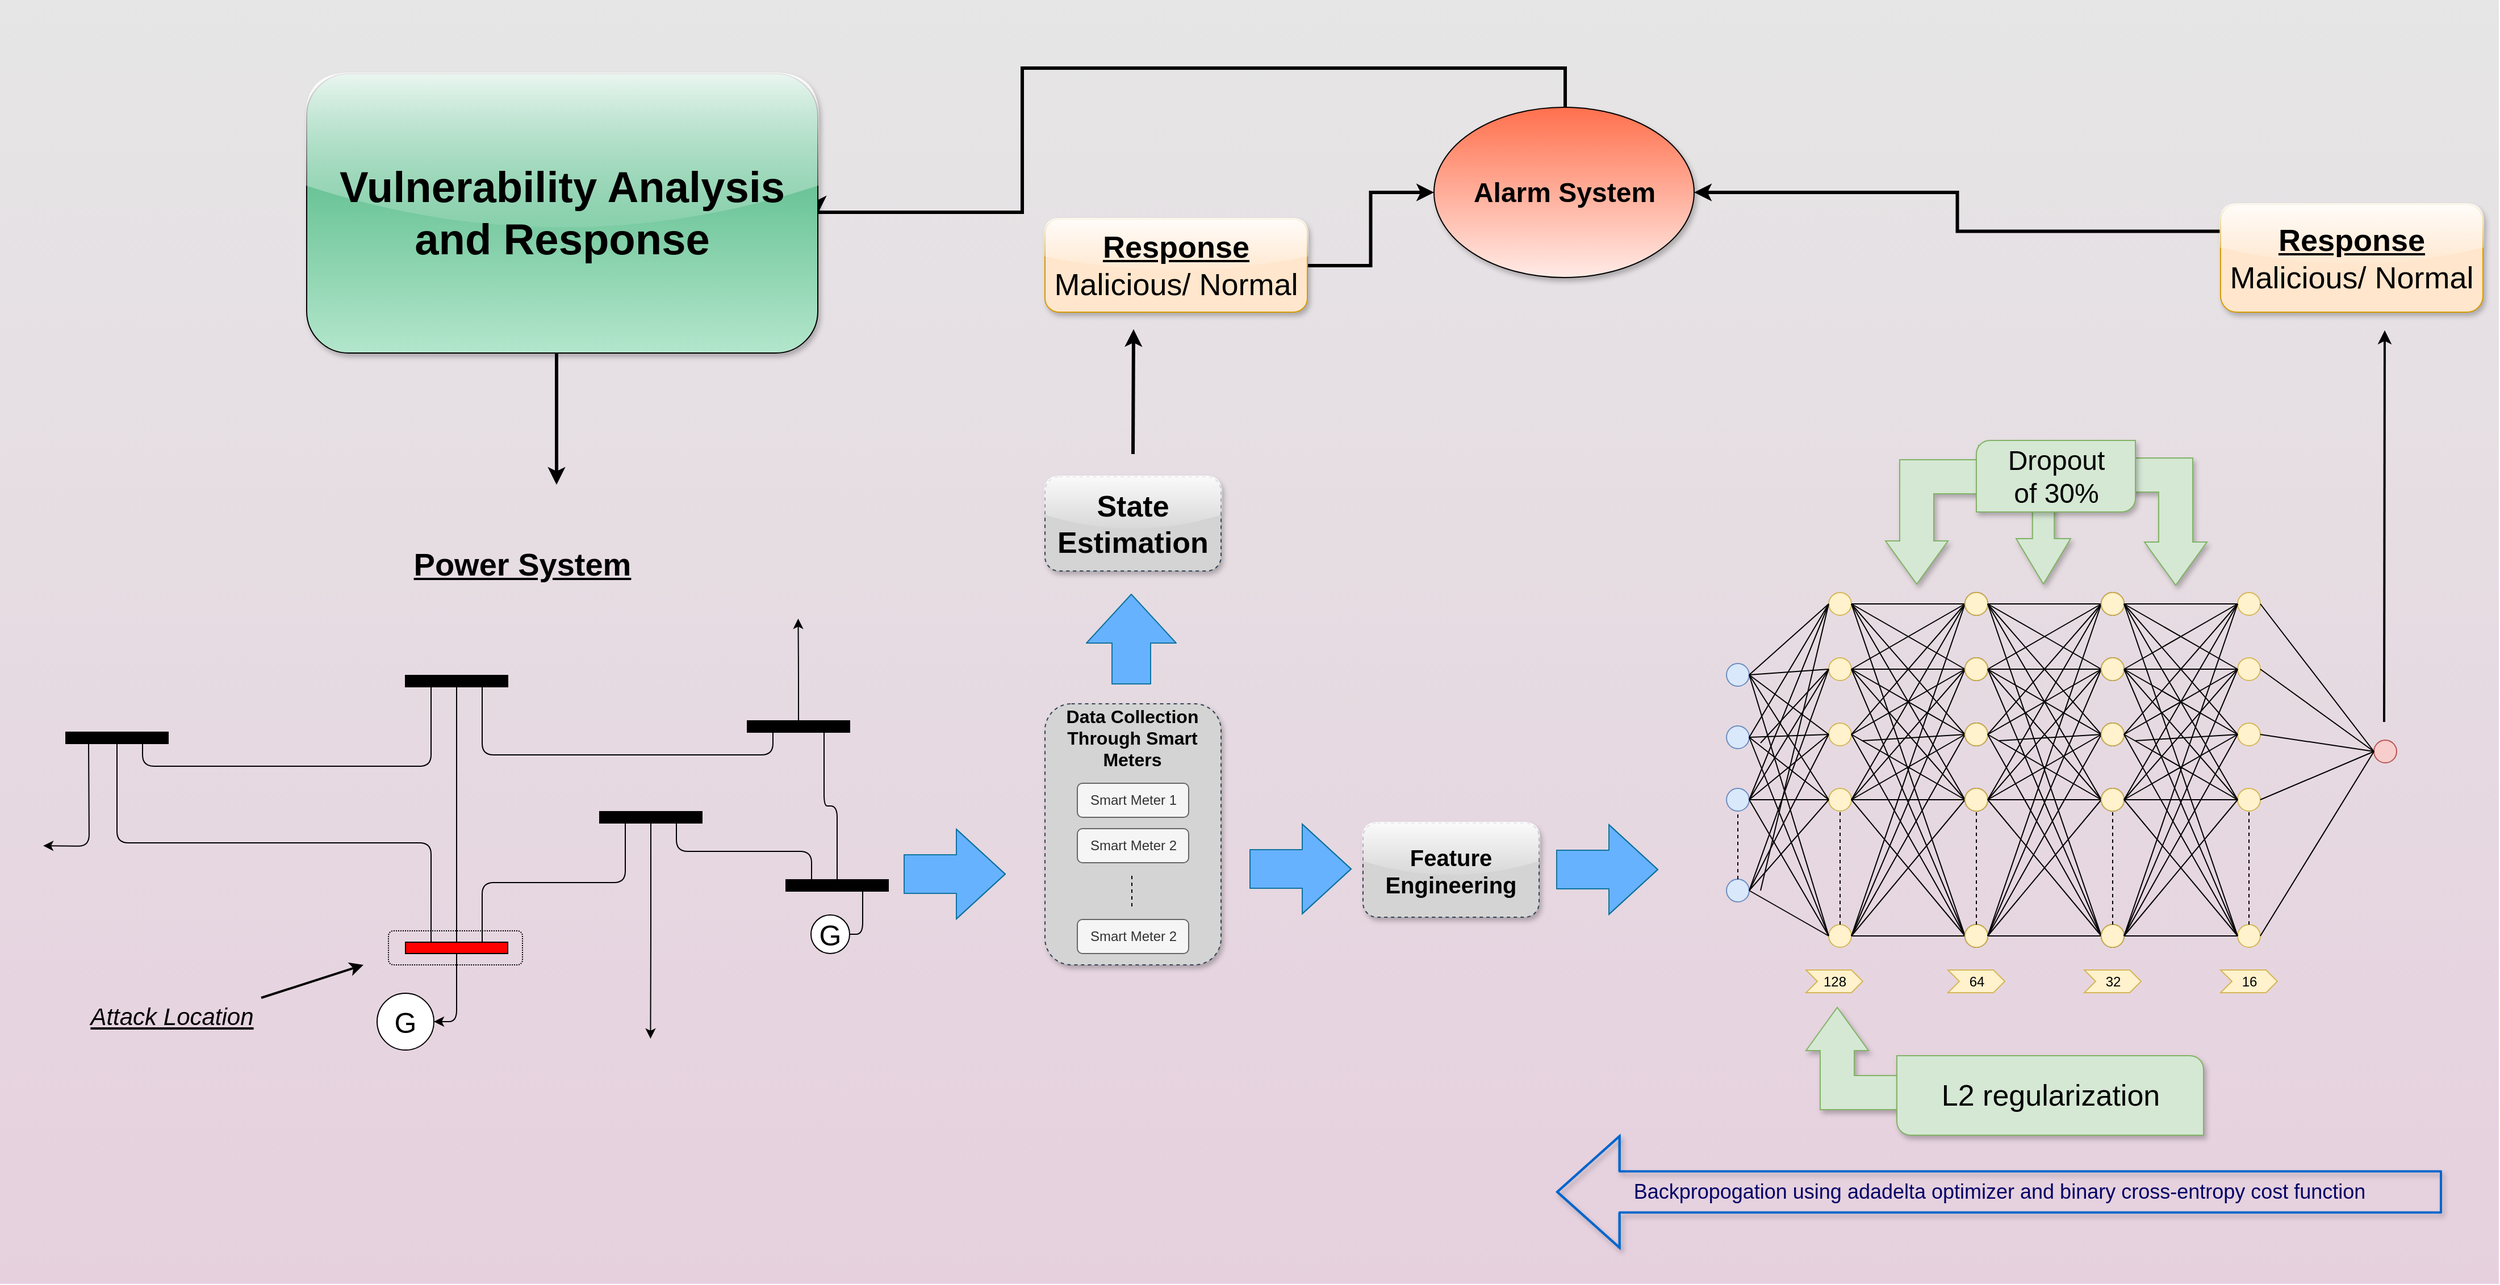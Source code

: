 <mxfile version="12.4.9" type="device"><diagram id="QYEzDwQ1jS1ctxKNKx_r" name="Page-1"><mxGraphModel dx="3666" dy="2660" grid="1" gridSize="10" guides="1" tooltips="1" connect="1" arrows="1" fold="1" page="1" pageScale="1" pageWidth="850" pageHeight="1100" math="0" shadow="0"><root><mxCell id="0"/><mxCell id="1" parent="0"/><mxCell id="x4ixSR2vpyXNt4ig7lM3-156" value="" style="rounded=0;whiteSpace=wrap;html=1;dashed=1;strokeColor=none;fillColor=#e6e6e6;fontColor=#333333;gradientColor=#E6D0DE;" parent="1" vertex="1"><mxGeometry x="-490" y="-170" width="2200" height="1131" as="geometry"/></mxCell><mxCell id="-XHIglu5GrOCtu1h5aNj-3" value="" style="rounded=1;whiteSpace=wrap;html=1;dashed=1;strokeColor=#314354;fillColor=#D4D4D4;fontColor=#ffffff;fontSize=14;shadow=1;" parent="1" vertex="1"><mxGeometry x="430" y="450" width="155" height="230" as="geometry"/></mxCell><mxCell id="-XHIglu5GrOCtu1h5aNj-2" value="Smart Meter 1" style="rounded=1;whiteSpace=wrap;html=1;fillColor=#f5f5f5;strokeColor=#666666;fontColor=#333333;" parent="1" vertex="1"><mxGeometry x="458.5" y="520" width="98" height="30" as="geometry"/></mxCell><mxCell id="-XHIglu5GrOCtu1h5aNj-5" value="Smart Meter 2" style="rounded=1;whiteSpace=wrap;html=1;fillColor=#f5f5f5;strokeColor=#666666;fontColor=#333333;" parent="1" vertex="1"><mxGeometry x="458.5" y="560" width="98" height="30" as="geometry"/></mxCell><mxCell id="-XHIglu5GrOCtu1h5aNj-6" value="Smart Meter 2" style="rounded=1;whiteSpace=wrap;html=1;fillColor=#f5f5f5;strokeColor=#666666;fontColor=#333333;" parent="1" vertex="1"><mxGeometry x="458.5" y="640" width="98" height="30" as="geometry"/></mxCell><mxCell id="-XHIglu5GrOCtu1h5aNj-12" value="" style="endArrow=none;dashed=1;html=1;" parent="1" edge="1"><mxGeometry width="50" height="50" relative="1" as="geometry"><mxPoint x="506.5" y="628.5" as="sourcePoint"/><mxPoint x="506.5" y="600" as="targetPoint"/></mxGeometry></mxCell><mxCell id="-XHIglu5GrOCtu1h5aNj-14" value="Data Collection Through Smart Meters" style="rounded=1;whiteSpace=wrap;html=1;strokeColor=none;fillColor=#D4D4D4;fontSize=16;fontStyle=1" parent="1" vertex="1"><mxGeometry x="437" y="460" width="140" height="40" as="geometry"/></mxCell><mxCell id="-XHIglu5GrOCtu1h5aNj-15" value="" style="shape=flexArrow;endArrow=classic;html=1;endWidth=44;endSize=14;width=34;fillColor=#66B2FF;strokeColor=#10739e;" parent="1" edge="1"><mxGeometry width="50" height="50" relative="1" as="geometry"><mxPoint x="305.5" y="600" as="sourcePoint"/><mxPoint x="395.5" y="600" as="targetPoint"/><Array as="points"><mxPoint x="345.5" y="600"/></Array></mxGeometry></mxCell><mxCell id="-XHIglu5GrOCtu1h5aNj-16" value="&lt;span style=&quot;color: rgba(0 , 0 , 0 , 0) ; font-family: monospace ; font-size: 0px&quot;&gt;%3CmxGraphModel%3E%3Croot%3E%3CmxCell%20id%3D%220%22%2F%3E%3CmxCell%20id%3D%221%22%20parent%3D%220%22%2F%3E%3CmxCell%20id%3D%222%22%20value%3D%22%22%20style%3D%22rounded%3D1%3BwhiteSpace%3Dwrap%3Bhtml%3D1%3Bdashed%3D1%3BstrokeColor%3D%23314354%3BfillColor%3D%23D4D4D4%3BfontColor%3D%23ffffff%3B%22%20vertex%3D%221%22%20parent%3D%221%22%3E%3CmxGeometry%20x%3D%22433%22%20y%3D%22640%22%20width%3D%22155%22%20height%3D%22230%22%20as%3D%22geometry%22%2F%3E%3C%2FmxCell%3E%3C%2Froot%3E%3C%2FmxGraphModel%3E&lt;/span&gt;" style="text;html=1;align=center;verticalAlign=middle;resizable=0;points=[];;autosize=1;" parent="1" vertex="1"><mxGeometry x="1040" y="614.5" width="20" height="20" as="geometry"/></mxCell><mxCell id="-XHIglu5GrOCtu1h5aNj-17" value="&lt;font color=&quot;#000000&quot; style=&quot;font-size: 26px;&quot;&gt;State Estimation&lt;/font&gt;" style="rounded=1;whiteSpace=wrap;html=1;dashed=1;strokeColor=#314354;fillColor=#D4D4D4;fontColor=#ffffff;fontSize=26;fontStyle=1;glass=1;shadow=1;" parent="1" vertex="1"><mxGeometry x="430" y="250" width="155" height="83" as="geometry"/></mxCell><mxCell id="x4ixSR2vpyXNt4ig7lM3-1" value="" style="shape=flexArrow;endArrow=classic;html=1;endWidth=44;endSize=14;width=34;fillColor=#66B2FF;strokeColor=#10739e;" parent="1" edge="1"><mxGeometry width="50" height="50" relative="1" as="geometry"><mxPoint x="506" y="433" as="sourcePoint"/><mxPoint x="506" y="353" as="targetPoint"/><Array as="points"/></mxGeometry></mxCell><mxCell id="x4ixSR2vpyXNt4ig7lM3-2" value="" style="shape=flexArrow;endArrow=classic;html=1;endWidth=44;endSize=14;width=34;fillColor=#66B2FF;strokeColor=#10739e;" parent="1" edge="1"><mxGeometry width="50" height="50" relative="1" as="geometry"><mxPoint x="610" y="595.5" as="sourcePoint"/><mxPoint x="700" y="595.5" as="targetPoint"/><Array as="points"><mxPoint x="650" y="595.5"/></Array></mxGeometry></mxCell><mxCell id="x4ixSR2vpyXNt4ig7lM3-4" value="" style="html=1;shadow=1;dashed=0;align=center;verticalAlign=middle;shape=mxgraph.arrows2.arrow;dy=0.6;dx=40;direction=south;notch=0;fillColor=#d5e8d4;strokeColor=#82b366;" parent="1" vertex="1"><mxGeometry x="1285" y="262.5" width="48" height="82" as="geometry"/></mxCell><mxCell id="x4ixSR2vpyXNt4ig7lM3-5" value="" style="html=1;shadow=1;dashed=0;align=center;verticalAlign=middle;shape=mxgraph.arrows2.bendDoubleArrow;dy=15;dx=38;arrowHead=55;rounded=0;fillColor=#d5e8d4;strokeColor=#82b366;" parent="1" vertex="1"><mxGeometry x="1170" y="222.5" width="120" height="122" as="geometry"/></mxCell><mxCell id="x4ixSR2vpyXNt4ig7lM3-6" value="" style="ellipse;whiteSpace=wrap;html=1;aspect=fixed;fillColor=#dae8fc;strokeColor=#6c8ebf;" parent="1" vertex="1"><mxGeometry x="1030" y="414.5" width="20" height="20" as="geometry"/></mxCell><mxCell id="x4ixSR2vpyXNt4ig7lM3-7" value="" style="ellipse;whiteSpace=wrap;html=1;aspect=fixed;fillColor=#dae8fc;strokeColor=#6c8ebf;" parent="1" vertex="1"><mxGeometry x="1030" y="469.5" width="20" height="20" as="geometry"/></mxCell><mxCell id="x4ixSR2vpyXNt4ig7lM3-8" value="" style="ellipse;whiteSpace=wrap;html=1;aspect=fixed;fillColor=#dae8fc;strokeColor=#6c8ebf;" parent="1" vertex="1"><mxGeometry x="1030" y="524.5" width="20" height="20" as="geometry"/></mxCell><mxCell id="x4ixSR2vpyXNt4ig7lM3-9" value="" style="ellipse;whiteSpace=wrap;html=1;aspect=fixed;fillColor=#dae8fc;strokeColor=#6c8ebf;" parent="1" vertex="1"><mxGeometry x="1030" y="604.5" width="20" height="20" as="geometry"/></mxCell><mxCell id="x4ixSR2vpyXNt4ig7lM3-10" value="" style="endArrow=none;dashed=1;html=1;entryX=0.5;entryY=1;entryDx=0;entryDy=0;exitX=0.5;exitY=0;exitDx=0;exitDy=0;" parent="1" source="x4ixSR2vpyXNt4ig7lM3-9" target="x4ixSR2vpyXNt4ig7lM3-8" edge="1"><mxGeometry width="50" height="50" relative="1" as="geometry"><mxPoint x="1020" y="584.5" as="sourcePoint"/><mxPoint x="1070" y="534.5" as="targetPoint"/></mxGeometry></mxCell><mxCell id="x4ixSR2vpyXNt4ig7lM3-11" value="" style="ellipse;whiteSpace=wrap;html=1;aspect=fixed;fillColor=#fff2cc;strokeColor=#d6b656;" parent="1" vertex="1"><mxGeometry x="1120" y="352" width="20" height="20" as="geometry"/></mxCell><mxCell id="x4ixSR2vpyXNt4ig7lM3-12" value="" style="ellipse;whiteSpace=wrap;html=1;aspect=fixed;fillColor=#fff2cc;strokeColor=#d6b656;" parent="1" vertex="1"><mxGeometry x="1120" y="409.5" width="20" height="20" as="geometry"/></mxCell><mxCell id="x4ixSR2vpyXNt4ig7lM3-13" value="" style="ellipse;whiteSpace=wrap;html=1;aspect=fixed;fillColor=#fff2cc;strokeColor=#d6b656;" parent="1" vertex="1"><mxGeometry x="1120" y="467" width="20" height="20" as="geometry"/></mxCell><mxCell id="x4ixSR2vpyXNt4ig7lM3-14" value="" style="ellipse;whiteSpace=wrap;html=1;aspect=fixed;fillColor=#fff2cc;strokeColor=#d6b656;" parent="1" vertex="1"><mxGeometry x="1120" y="524.5" width="20" height="20" as="geometry"/></mxCell><mxCell id="x4ixSR2vpyXNt4ig7lM3-15" value="" style="ellipse;whiteSpace=wrap;html=1;aspect=fixed;fillColor=#fff2cc;strokeColor=#d6b656;" parent="1" vertex="1"><mxGeometry x="1120" y="644.5" width="20" height="20" as="geometry"/></mxCell><mxCell id="x4ixSR2vpyXNt4ig7lM3-16" value="" style="endArrow=none;dashed=1;html=1;entryX=0.5;entryY=1;entryDx=0;entryDy=0;exitX=0.5;exitY=0;exitDx=0;exitDy=0;" parent="1" source="x4ixSR2vpyXNt4ig7lM3-15" target="x4ixSR2vpyXNt4ig7lM3-14" edge="1"><mxGeometry width="50" height="50" relative="1" as="geometry"><mxPoint x="1030" y="744.5" as="sourcePoint"/><mxPoint x="1080" y="694.5" as="targetPoint"/></mxGeometry></mxCell><mxCell id="x4ixSR2vpyXNt4ig7lM3-17" value="" style="ellipse;whiteSpace=wrap;html=1;aspect=fixed;" parent="1" vertex="1"><mxGeometry x="1240" y="352" width="20" height="20" as="geometry"/></mxCell><mxCell id="x4ixSR2vpyXNt4ig7lM3-18" value="" style="ellipse;whiteSpace=wrap;html=1;aspect=fixed;" parent="1" vertex="1"><mxGeometry x="1240" y="409.5" width="20" height="20" as="geometry"/></mxCell><mxCell id="x4ixSR2vpyXNt4ig7lM3-19" value="" style="ellipse;whiteSpace=wrap;html=1;aspect=fixed;" parent="1" vertex="1"><mxGeometry x="1240" y="467" width="20" height="20" as="geometry"/></mxCell><mxCell id="x4ixSR2vpyXNt4ig7lM3-20" value="" style="ellipse;whiteSpace=wrap;html=1;aspect=fixed;" parent="1" vertex="1"><mxGeometry x="1240" y="524.5" width="20" height="20" as="geometry"/></mxCell><mxCell id="x4ixSR2vpyXNt4ig7lM3-21" value="" style="ellipse;whiteSpace=wrap;html=1;aspect=fixed;" parent="1" vertex="1"><mxGeometry x="1240" y="644.5" width="20" height="20" as="geometry"/></mxCell><mxCell id="x4ixSR2vpyXNt4ig7lM3-22" value="" style="endArrow=none;dashed=1;html=1;entryX=0.5;entryY=1;entryDx=0;entryDy=0;exitX=0.5;exitY=0;exitDx=0;exitDy=0;" parent="1" source="x4ixSR2vpyXNt4ig7lM3-21" target="x4ixSR2vpyXNt4ig7lM3-20" edge="1"><mxGeometry width="50" height="50" relative="1" as="geometry"><mxPoint x="1150" y="744.5" as="sourcePoint"/><mxPoint x="1200" y="694.5" as="targetPoint"/></mxGeometry></mxCell><mxCell id="x4ixSR2vpyXNt4ig7lM3-23" value="" style="ellipse;whiteSpace=wrap;html=1;aspect=fixed;fillColor=#f8cecc;strokeColor=#b85450;" parent="1" vertex="1"><mxGeometry x="1600" y="482" width="20" height="20" as="geometry"/></mxCell><mxCell id="x4ixSR2vpyXNt4ig7lM3-24" value="" style="endArrow=none;html=1;entryX=0;entryY=0.5;entryDx=0;entryDy=0;exitX=1;exitY=0.5;exitDx=0;exitDy=0;" parent="1" source="x4ixSR2vpyXNt4ig7lM3-6" target="x4ixSR2vpyXNt4ig7lM3-11" edge="1"><mxGeometry width="50" height="50" relative="1" as="geometry"><mxPoint x="1030" y="744.5" as="sourcePoint"/><mxPoint x="1080" y="694.5" as="targetPoint"/></mxGeometry></mxCell><mxCell id="x4ixSR2vpyXNt4ig7lM3-25" value="" style="endArrow=none;html=1;entryX=0;entryY=0.5;entryDx=0;entryDy=0;exitX=1;exitY=0.5;exitDx=0;exitDy=0;" parent="1" source="x4ixSR2vpyXNt4ig7lM3-6" target="x4ixSR2vpyXNt4ig7lM3-12" edge="1"><mxGeometry width="50" height="50" relative="1" as="geometry"><mxPoint x="1030" y="744.5" as="sourcePoint"/><mxPoint x="1080" y="694.5" as="targetPoint"/></mxGeometry></mxCell><mxCell id="x4ixSR2vpyXNt4ig7lM3-26" value="" style="endArrow=none;html=1;entryX=0;entryY=0.5;entryDx=0;entryDy=0;exitX=1;exitY=0.5;exitDx=0;exitDy=0;" parent="1" source="x4ixSR2vpyXNt4ig7lM3-6" target="x4ixSR2vpyXNt4ig7lM3-13" edge="1"><mxGeometry width="50" height="50" relative="1" as="geometry"><mxPoint x="1030" y="744.5" as="sourcePoint"/><mxPoint x="1080" y="694.5" as="targetPoint"/></mxGeometry></mxCell><mxCell id="x4ixSR2vpyXNt4ig7lM3-27" value="" style="endArrow=none;html=1;entryX=1;entryY=0.5;entryDx=0;entryDy=0;exitX=0;exitY=0.5;exitDx=0;exitDy=0;" parent="1" source="x4ixSR2vpyXNt4ig7lM3-14" target="x4ixSR2vpyXNt4ig7lM3-6" edge="1"><mxGeometry width="50" height="50" relative="1" as="geometry"><mxPoint x="1030" y="744.5" as="sourcePoint"/><mxPoint x="1080" y="694.5" as="targetPoint"/></mxGeometry></mxCell><mxCell id="x4ixSR2vpyXNt4ig7lM3-28" value="" style="endArrow=none;html=1;entryX=0;entryY=0.5;entryDx=0;entryDy=0;exitX=1;exitY=0.5;exitDx=0;exitDy=0;" parent="1" source="x4ixSR2vpyXNt4ig7lM3-6" target="x4ixSR2vpyXNt4ig7lM3-15" edge="1"><mxGeometry width="50" height="50" relative="1" as="geometry"><mxPoint x="1030" y="744.5" as="sourcePoint"/><mxPoint x="1080" y="694.5" as="targetPoint"/></mxGeometry></mxCell><mxCell id="x4ixSR2vpyXNt4ig7lM3-29" value="" style="endArrow=none;html=1;entryX=0;entryY=0.5;entryDx=0;entryDy=0;exitX=1;exitY=0.5;exitDx=0;exitDy=0;" parent="1" source="x4ixSR2vpyXNt4ig7lM3-7" target="x4ixSR2vpyXNt4ig7lM3-11" edge="1"><mxGeometry width="50" height="50" relative="1" as="geometry"><mxPoint x="1030" y="744.5" as="sourcePoint"/><mxPoint x="1080" y="694.5" as="targetPoint"/></mxGeometry></mxCell><mxCell id="x4ixSR2vpyXNt4ig7lM3-30" value="" style="endArrow=none;html=1;entryX=0;entryY=0.5;entryDx=0;entryDy=0;" parent="1" target="x4ixSR2vpyXNt4ig7lM3-12" edge="1"><mxGeometry width="50" height="50" relative="1" as="geometry"><mxPoint x="1060" y="484.5" as="sourcePoint"/><mxPoint x="1080" y="694.5" as="targetPoint"/></mxGeometry></mxCell><mxCell id="x4ixSR2vpyXNt4ig7lM3-31" value="" style="endArrow=none;html=1;entryX=0;entryY=0.5;entryDx=0;entryDy=0;exitX=1;exitY=0.5;exitDx=0;exitDy=0;" parent="1" source="x4ixSR2vpyXNt4ig7lM3-8" target="x4ixSR2vpyXNt4ig7lM3-13" edge="1"><mxGeometry width="50" height="50" relative="1" as="geometry"><mxPoint x="1030" y="744.5" as="sourcePoint"/><mxPoint x="1080" y="694.5" as="targetPoint"/></mxGeometry></mxCell><mxCell id="x4ixSR2vpyXNt4ig7lM3-32" value="" style="endArrow=none;html=1;entryX=0;entryY=0.5;entryDx=0;entryDy=0;exitX=1;exitY=0.5;exitDx=0;exitDy=0;" parent="1" source="x4ixSR2vpyXNt4ig7lM3-8" target="x4ixSR2vpyXNt4ig7lM3-14" edge="1"><mxGeometry width="50" height="50" relative="1" as="geometry"><mxPoint x="1030" y="744.5" as="sourcePoint"/><mxPoint x="1080" y="694.5" as="targetPoint"/></mxGeometry></mxCell><mxCell id="x4ixSR2vpyXNt4ig7lM3-33" value="" style="endArrow=none;html=1;entryX=0;entryY=0.5;entryDx=0;entryDy=0;exitX=1;exitY=0.5;exitDx=0;exitDy=0;" parent="1" source="x4ixSR2vpyXNt4ig7lM3-8" target="x4ixSR2vpyXNt4ig7lM3-15" edge="1"><mxGeometry width="50" height="50" relative="1" as="geometry"><mxPoint x="1030" y="744.5" as="sourcePoint"/><mxPoint x="1080" y="694.5" as="targetPoint"/></mxGeometry></mxCell><mxCell id="x4ixSR2vpyXNt4ig7lM3-34" value="" style="endArrow=none;html=1;entryX=0;entryY=0.5;entryDx=0;entryDy=0;" parent="1" target="x4ixSR2vpyXNt4ig7lM3-11" edge="1"><mxGeometry width="50" height="50" relative="1" as="geometry"><mxPoint x="1060" y="614.5" as="sourcePoint"/><mxPoint x="1080" y="694.5" as="targetPoint"/></mxGeometry></mxCell><mxCell id="x4ixSR2vpyXNt4ig7lM3-35" value="" style="endArrow=none;html=1;entryX=0;entryY=0.5;entryDx=0;entryDy=0;exitX=1;exitY=0.5;exitDx=0;exitDy=0;" parent="1" source="x4ixSR2vpyXNt4ig7lM3-9" target="x4ixSR2vpyXNt4ig7lM3-13" edge="1"><mxGeometry width="50" height="50" relative="1" as="geometry"><mxPoint x="1030" y="744.5" as="sourcePoint"/><mxPoint x="1080" y="694.5" as="targetPoint"/></mxGeometry></mxCell><mxCell id="x4ixSR2vpyXNt4ig7lM3-36" value="" style="endArrow=none;html=1;exitX=1;exitY=0.5;exitDx=0;exitDy=0;entryX=0;entryY=0.5;entryDx=0;entryDy=0;" parent="1" source="x4ixSR2vpyXNt4ig7lM3-9" target="x4ixSR2vpyXNt4ig7lM3-12" edge="1"><mxGeometry width="50" height="50" relative="1" as="geometry"><mxPoint x="1030" y="744.5" as="sourcePoint"/><mxPoint x="1080" y="694.5" as="targetPoint"/></mxGeometry></mxCell><mxCell id="x4ixSR2vpyXNt4ig7lM3-37" value="" style="endArrow=none;html=1;entryX=0;entryY=0.5;entryDx=0;entryDy=0;exitX=1;exitY=0.5;exitDx=0;exitDy=0;" parent="1" source="x4ixSR2vpyXNt4ig7lM3-9" target="x4ixSR2vpyXNt4ig7lM3-14" edge="1"><mxGeometry width="50" height="50" relative="1" as="geometry"><mxPoint x="1030" y="744.5" as="sourcePoint"/><mxPoint x="1080" y="694.5" as="targetPoint"/></mxGeometry></mxCell><mxCell id="x4ixSR2vpyXNt4ig7lM3-38" value="" style="endArrow=none;html=1;entryX=0;entryY=0.5;entryDx=0;entryDy=0;exitX=1;exitY=0.5;exitDx=0;exitDy=0;" parent="1" source="x4ixSR2vpyXNt4ig7lM3-9" target="x4ixSR2vpyXNt4ig7lM3-15" edge="1"><mxGeometry width="50" height="50" relative="1" as="geometry"><mxPoint x="1030" y="744.5" as="sourcePoint"/><mxPoint x="1080" y="694.5" as="targetPoint"/></mxGeometry></mxCell><mxCell id="x4ixSR2vpyXNt4ig7lM3-39" value="" style="endArrow=none;html=1;entryX=0;entryY=0.5;entryDx=0;entryDy=0;exitX=1;exitY=0.5;exitDx=0;exitDy=0;" parent="1" source="x4ixSR2vpyXNt4ig7lM3-11" target="x4ixSR2vpyXNt4ig7lM3-17" edge="1"><mxGeometry width="50" height="50" relative="1" as="geometry"><mxPoint x="1030" y="744.5" as="sourcePoint"/><mxPoint x="1080" y="694.5" as="targetPoint"/></mxGeometry></mxCell><mxCell id="x4ixSR2vpyXNt4ig7lM3-40" value="" style="endArrow=none;html=1;entryX=0;entryY=0.5;entryDx=0;entryDy=0;exitX=1;exitY=0.5;exitDx=0;exitDy=0;" parent="1" source="x4ixSR2vpyXNt4ig7lM3-12" target="x4ixSR2vpyXNt4ig7lM3-17" edge="1"><mxGeometry width="50" height="50" relative="1" as="geometry"><mxPoint x="1030" y="744.5" as="sourcePoint"/><mxPoint x="1080" y="694.5" as="targetPoint"/></mxGeometry></mxCell><mxCell id="x4ixSR2vpyXNt4ig7lM3-41" value="" style="endArrow=none;html=1;entryX=0;entryY=0.5;entryDx=0;entryDy=0;exitX=1;exitY=0.5;exitDx=0;exitDy=0;" parent="1" source="x4ixSR2vpyXNt4ig7lM3-13" target="x4ixSR2vpyXNt4ig7lM3-17" edge="1"><mxGeometry width="50" height="50" relative="1" as="geometry"><mxPoint x="1150" y="474.5" as="sourcePoint"/><mxPoint x="1080" y="694.5" as="targetPoint"/></mxGeometry></mxCell><mxCell id="x4ixSR2vpyXNt4ig7lM3-42" value="" style="endArrow=none;html=1;entryX=0;entryY=0.5;entryDx=0;entryDy=0;exitX=1;exitY=0.5;exitDx=0;exitDy=0;" parent="1" source="x4ixSR2vpyXNt4ig7lM3-14" target="x4ixSR2vpyXNt4ig7lM3-17" edge="1"><mxGeometry width="50" height="50" relative="1" as="geometry"><mxPoint x="1030" y="744.5" as="sourcePoint"/><mxPoint x="1080" y="694.5" as="targetPoint"/></mxGeometry></mxCell><mxCell id="x4ixSR2vpyXNt4ig7lM3-43" value="" style="endArrow=none;html=1;entryX=0;entryY=0.5;entryDx=0;entryDy=0;exitX=1;exitY=0.5;exitDx=0;exitDy=0;" parent="1" source="x4ixSR2vpyXNt4ig7lM3-15" target="x4ixSR2vpyXNt4ig7lM3-17" edge="1"><mxGeometry width="50" height="50" relative="1" as="geometry"><mxPoint x="1030" y="744.5" as="sourcePoint"/><mxPoint x="1080" y="694.5" as="targetPoint"/></mxGeometry></mxCell><mxCell id="x4ixSR2vpyXNt4ig7lM3-44" value="" style="endArrow=none;html=1;entryX=0;entryY=0.5;entryDx=0;entryDy=0;exitX=1;exitY=0.5;exitDx=0;exitDy=0;" parent="1" source="x4ixSR2vpyXNt4ig7lM3-12" target="x4ixSR2vpyXNt4ig7lM3-18" edge="1"><mxGeometry width="50" height="50" relative="1" as="geometry"><mxPoint x="1030" y="744.5" as="sourcePoint"/><mxPoint x="1080" y="694.5" as="targetPoint"/></mxGeometry></mxCell><mxCell id="x4ixSR2vpyXNt4ig7lM3-45" value="" style="endArrow=none;html=1;entryX=0;entryY=0.5;entryDx=0;entryDy=0;exitX=1;exitY=0.5;exitDx=0;exitDy=0;" parent="1" source="x4ixSR2vpyXNt4ig7lM3-11" target="x4ixSR2vpyXNt4ig7lM3-18" edge="1"><mxGeometry width="50" height="50" relative="1" as="geometry"><mxPoint x="1030" y="744.5" as="sourcePoint"/><mxPoint x="1080" y="694.5" as="targetPoint"/></mxGeometry></mxCell><mxCell id="x4ixSR2vpyXNt4ig7lM3-46" value="" style="endArrow=none;html=1;entryX=0;entryY=0.5;entryDx=0;entryDy=0;exitX=1;exitY=0.5;exitDx=0;exitDy=0;" parent="1" source="x4ixSR2vpyXNt4ig7lM3-13" target="x4ixSR2vpyXNt4ig7lM3-18" edge="1"><mxGeometry width="50" height="50" relative="1" as="geometry"><mxPoint x="1030" y="744.5" as="sourcePoint"/><mxPoint x="1080" y="694.5" as="targetPoint"/></mxGeometry></mxCell><mxCell id="x4ixSR2vpyXNt4ig7lM3-47" value="" style="endArrow=none;html=1;entryX=0;entryY=0.5;entryDx=0;entryDy=0;exitX=1;exitY=0.5;exitDx=0;exitDy=0;" parent="1" source="x4ixSR2vpyXNt4ig7lM3-14" target="x4ixSR2vpyXNt4ig7lM3-18" edge="1"><mxGeometry width="50" height="50" relative="1" as="geometry"><mxPoint x="1170" y="524.5" as="sourcePoint"/><mxPoint x="1080" y="694.5" as="targetPoint"/></mxGeometry></mxCell><mxCell id="x4ixSR2vpyXNt4ig7lM3-48" value="" style="endArrow=none;html=1;entryX=0;entryY=0.5;entryDx=0;entryDy=0;exitX=1;exitY=0.5;exitDx=0;exitDy=0;" parent="1" source="x4ixSR2vpyXNt4ig7lM3-15" target="x4ixSR2vpyXNt4ig7lM3-18" edge="1"><mxGeometry width="50" height="50" relative="1" as="geometry"><mxPoint x="1030" y="744.5" as="sourcePoint"/><mxPoint x="1080" y="694.5" as="targetPoint"/></mxGeometry></mxCell><mxCell id="x4ixSR2vpyXNt4ig7lM3-49" value="" style="endArrow=none;html=1;entryX=0;entryY=0.5;entryDx=0;entryDy=0;exitX=1;exitY=0.5;exitDx=0;exitDy=0;" parent="1" source="x4ixSR2vpyXNt4ig7lM3-14" target="x4ixSR2vpyXNt4ig7lM3-19" edge="1"><mxGeometry width="50" height="50" relative="1" as="geometry"><mxPoint x="1030" y="744.5" as="sourcePoint"/><mxPoint x="1080" y="694.5" as="targetPoint"/></mxGeometry></mxCell><mxCell id="x4ixSR2vpyXNt4ig7lM3-50" value="" style="endArrow=none;html=1;entryX=0;entryY=0.5;entryDx=0;entryDy=0;" parent="1" target="x4ixSR2vpyXNt4ig7lM3-19" edge="1"><mxGeometry width="50" height="50" relative="1" as="geometry"><mxPoint x="1150" y="482.5" as="sourcePoint"/><mxPoint x="1080" y="694.5" as="targetPoint"/></mxGeometry></mxCell><mxCell id="x4ixSR2vpyXNt4ig7lM3-51" value="" style="endArrow=none;html=1;entryX=0;entryY=0.5;entryDx=0;entryDy=0;exitX=1;exitY=0.5;exitDx=0;exitDy=0;" parent="1" source="x4ixSR2vpyXNt4ig7lM3-12" target="x4ixSR2vpyXNt4ig7lM3-19" edge="1"><mxGeometry width="50" height="50" relative="1" as="geometry"><mxPoint x="1030" y="744.5" as="sourcePoint"/><mxPoint x="1080" y="694.5" as="targetPoint"/></mxGeometry></mxCell><mxCell id="x4ixSR2vpyXNt4ig7lM3-52" value="" style="endArrow=none;html=1;entryX=0;entryY=0.5;entryDx=0;entryDy=0;exitX=1;exitY=0.5;exitDx=0;exitDy=0;" parent="1" source="x4ixSR2vpyXNt4ig7lM3-11" target="x4ixSR2vpyXNt4ig7lM3-19" edge="1"><mxGeometry width="50" height="50" relative="1" as="geometry"><mxPoint x="1030" y="744.5" as="sourcePoint"/><mxPoint x="1080" y="694.5" as="targetPoint"/></mxGeometry></mxCell><mxCell id="x4ixSR2vpyXNt4ig7lM3-53" value="" style="endArrow=none;html=1;entryX=0;entryY=0.5;entryDx=0;entryDy=0;exitX=1;exitY=0.5;exitDx=0;exitDy=0;" parent="1" source="x4ixSR2vpyXNt4ig7lM3-15" target="x4ixSR2vpyXNt4ig7lM3-19" edge="1"><mxGeometry width="50" height="50" relative="1" as="geometry"><mxPoint x="1030" y="744.5" as="sourcePoint"/><mxPoint x="1080" y="694.5" as="targetPoint"/></mxGeometry></mxCell><mxCell id="x4ixSR2vpyXNt4ig7lM3-54" value="" style="endArrow=none;html=1;entryX=0;entryY=0.5;entryDx=0;entryDy=0;exitX=1;exitY=0.5;exitDx=0;exitDy=0;" parent="1" source="x4ixSR2vpyXNt4ig7lM3-11" target="x4ixSR2vpyXNt4ig7lM3-20" edge="1"><mxGeometry width="50" height="50" relative="1" as="geometry"><mxPoint x="1030" y="744.5" as="sourcePoint"/><mxPoint x="1080" y="694.5" as="targetPoint"/></mxGeometry></mxCell><mxCell id="x4ixSR2vpyXNt4ig7lM3-55" value="" style="endArrow=none;html=1;entryX=0;entryY=0.5;entryDx=0;entryDy=0;exitX=1;exitY=0.5;exitDx=0;exitDy=0;" parent="1" source="x4ixSR2vpyXNt4ig7lM3-12" target="x4ixSR2vpyXNt4ig7lM3-20" edge="1"><mxGeometry width="50" height="50" relative="1" as="geometry"><mxPoint x="1030" y="744.5" as="sourcePoint"/><mxPoint x="1080" y="694.5" as="targetPoint"/></mxGeometry></mxCell><mxCell id="x4ixSR2vpyXNt4ig7lM3-56" value="" style="endArrow=none;html=1;entryX=0;entryY=0.5;entryDx=0;entryDy=0;exitX=1;exitY=0.5;exitDx=0;exitDy=0;" parent="1" source="x4ixSR2vpyXNt4ig7lM3-13" target="x4ixSR2vpyXNt4ig7lM3-20" edge="1"><mxGeometry width="50" height="50" relative="1" as="geometry"><mxPoint x="1030" y="744.5" as="sourcePoint"/><mxPoint x="1080" y="694.5" as="targetPoint"/></mxGeometry></mxCell><mxCell id="x4ixSR2vpyXNt4ig7lM3-57" value="" style="endArrow=none;html=1;entryX=0;entryY=0.5;entryDx=0;entryDy=0;exitX=1;exitY=0.5;exitDx=0;exitDy=0;" parent="1" source="x4ixSR2vpyXNt4ig7lM3-14" target="x4ixSR2vpyXNt4ig7lM3-20" edge="1"><mxGeometry width="50" height="50" relative="1" as="geometry"><mxPoint x="1030" y="744.5" as="sourcePoint"/><mxPoint x="1080" y="694.5" as="targetPoint"/></mxGeometry></mxCell><mxCell id="x4ixSR2vpyXNt4ig7lM3-58" value="" style="endArrow=none;html=1;entryX=0;entryY=0.5;entryDx=0;entryDy=0;exitX=1;exitY=0.5;exitDx=0;exitDy=0;" parent="1" source="x4ixSR2vpyXNt4ig7lM3-15" target="x4ixSR2vpyXNt4ig7lM3-20" edge="1"><mxGeometry width="50" height="50" relative="1" as="geometry"><mxPoint x="1030" y="744.5" as="sourcePoint"/><mxPoint x="1080" y="694.5" as="targetPoint"/></mxGeometry></mxCell><mxCell id="x4ixSR2vpyXNt4ig7lM3-59" value="" style="endArrow=none;html=1;entryX=0;entryY=0.5;entryDx=0;entryDy=0;exitX=1;exitY=0.5;exitDx=0;exitDy=0;" parent="1" source="x4ixSR2vpyXNt4ig7lM3-15" target="x4ixSR2vpyXNt4ig7lM3-21" edge="1"><mxGeometry width="50" height="50" relative="1" as="geometry"><mxPoint x="1030" y="744.5" as="sourcePoint"/><mxPoint x="1080" y="694.5" as="targetPoint"/></mxGeometry></mxCell><mxCell id="x4ixSR2vpyXNt4ig7lM3-60" value="" style="endArrow=none;html=1;entryX=0;entryY=0.5;entryDx=0;entryDy=0;exitX=1;exitY=0.5;exitDx=0;exitDy=0;" parent="1" source="x4ixSR2vpyXNt4ig7lM3-14" target="x4ixSR2vpyXNt4ig7lM3-21" edge="1"><mxGeometry width="50" height="50" relative="1" as="geometry"><mxPoint x="1030" y="744.5" as="sourcePoint"/><mxPoint x="1080" y="694.5" as="targetPoint"/></mxGeometry></mxCell><mxCell id="x4ixSR2vpyXNt4ig7lM3-61" value="" style="endArrow=none;html=1;entryX=0;entryY=0.5;entryDx=0;entryDy=0;exitX=1;exitY=0.5;exitDx=0;exitDy=0;" parent="1" source="x4ixSR2vpyXNt4ig7lM3-13" target="x4ixSR2vpyXNt4ig7lM3-21" edge="1"><mxGeometry width="50" height="50" relative="1" as="geometry"><mxPoint x="1030" y="744.5" as="sourcePoint"/><mxPoint x="1080" y="694.5" as="targetPoint"/></mxGeometry></mxCell><mxCell id="x4ixSR2vpyXNt4ig7lM3-62" value="" style="endArrow=none;html=1;entryX=0;entryY=0.5;entryDx=0;entryDy=0;exitX=1;exitY=0.5;exitDx=0;exitDy=0;" parent="1" source="x4ixSR2vpyXNt4ig7lM3-12" target="x4ixSR2vpyXNt4ig7lM3-21" edge="1"><mxGeometry width="50" height="50" relative="1" as="geometry"><mxPoint x="1030" y="744.5" as="sourcePoint"/><mxPoint x="1080" y="694.5" as="targetPoint"/></mxGeometry></mxCell><mxCell id="x4ixSR2vpyXNt4ig7lM3-63" value="" style="endArrow=none;html=1;entryX=0;entryY=0.5;entryDx=0;entryDy=0;exitX=1;exitY=0.5;exitDx=0;exitDy=0;" parent="1" source="x4ixSR2vpyXNt4ig7lM3-11" target="x4ixSR2vpyXNt4ig7lM3-21" edge="1"><mxGeometry width="50" height="50" relative="1" as="geometry"><mxPoint x="1030" y="744.5" as="sourcePoint"/><mxPoint x="1080" y="694.5" as="targetPoint"/></mxGeometry></mxCell><mxCell id="x4ixSR2vpyXNt4ig7lM3-64" value="" style="ellipse;whiteSpace=wrap;html=1;aspect=fixed;fillColor=#fff2cc;strokeColor=#d6b656;" parent="1" vertex="1"><mxGeometry x="1240" y="352" width="20" height="20" as="geometry"/></mxCell><mxCell id="x4ixSR2vpyXNt4ig7lM3-65" value="" style="ellipse;whiteSpace=wrap;html=1;aspect=fixed;fillColor=#fff2cc;strokeColor=#d6b656;" parent="1" vertex="1"><mxGeometry x="1240" y="409.5" width="20" height="20" as="geometry"/></mxCell><mxCell id="x4ixSR2vpyXNt4ig7lM3-66" value="" style="ellipse;whiteSpace=wrap;html=1;aspect=fixed;fillColor=#fff2cc;strokeColor=#d6b656;" parent="1" vertex="1"><mxGeometry x="1240" y="467" width="20" height="20" as="geometry"/></mxCell><mxCell id="x4ixSR2vpyXNt4ig7lM3-67" value="" style="ellipse;whiteSpace=wrap;html=1;aspect=fixed;fillColor=#fff2cc;strokeColor=#d6b656;" parent="1" vertex="1"><mxGeometry x="1240" y="524.5" width="20" height="20" as="geometry"/></mxCell><mxCell id="x4ixSR2vpyXNt4ig7lM3-68" value="" style="ellipse;whiteSpace=wrap;html=1;aspect=fixed;fillColor=#fff2cc;strokeColor=#d6b656;" parent="1" vertex="1"><mxGeometry x="1240" y="644.5" width="20" height="20" as="geometry"/></mxCell><mxCell id="x4ixSR2vpyXNt4ig7lM3-69" value="" style="endArrow=none;dashed=1;html=1;entryX=0.5;entryY=1;entryDx=0;entryDy=0;exitX=0.5;exitY=0;exitDx=0;exitDy=0;" parent="1" source="x4ixSR2vpyXNt4ig7lM3-68" target="x4ixSR2vpyXNt4ig7lM3-67" edge="1"><mxGeometry width="50" height="50" relative="1" as="geometry"><mxPoint x="1150" y="744.5" as="sourcePoint"/><mxPoint x="1200" y="694.5" as="targetPoint"/></mxGeometry></mxCell><mxCell id="x4ixSR2vpyXNt4ig7lM3-70" value="" style="ellipse;whiteSpace=wrap;html=1;aspect=fixed;" parent="1" vertex="1"><mxGeometry x="1360" y="352" width="20" height="20" as="geometry"/></mxCell><mxCell id="x4ixSR2vpyXNt4ig7lM3-71" value="" style="ellipse;whiteSpace=wrap;html=1;aspect=fixed;" parent="1" vertex="1"><mxGeometry x="1360" y="409.5" width="20" height="20" as="geometry"/></mxCell><mxCell id="x4ixSR2vpyXNt4ig7lM3-72" value="" style="ellipse;whiteSpace=wrap;html=1;aspect=fixed;" parent="1" vertex="1"><mxGeometry x="1360" y="467" width="20" height="20" as="geometry"/></mxCell><mxCell id="x4ixSR2vpyXNt4ig7lM3-73" value="" style="ellipse;whiteSpace=wrap;html=1;aspect=fixed;" parent="1" vertex="1"><mxGeometry x="1360" y="524.5" width="20" height="20" as="geometry"/></mxCell><mxCell id="x4ixSR2vpyXNt4ig7lM3-74" value="" style="ellipse;whiteSpace=wrap;html=1;aspect=fixed;" parent="1" vertex="1"><mxGeometry x="1360" y="644.5" width="20" height="20" as="geometry"/></mxCell><mxCell id="x4ixSR2vpyXNt4ig7lM3-75" value="" style="endArrow=none;dashed=1;html=1;entryX=0.5;entryY=1;entryDx=0;entryDy=0;exitX=0.5;exitY=0;exitDx=0;exitDy=0;" parent="1" source="x4ixSR2vpyXNt4ig7lM3-74" target="x4ixSR2vpyXNt4ig7lM3-73" edge="1"><mxGeometry width="50" height="50" relative="1" as="geometry"><mxPoint x="1270" y="744.5" as="sourcePoint"/><mxPoint x="1320" y="694.5" as="targetPoint"/></mxGeometry></mxCell><mxCell id="x4ixSR2vpyXNt4ig7lM3-76" value="" style="endArrow=none;html=1;entryX=0;entryY=0.5;entryDx=0;entryDy=0;exitX=1;exitY=0.5;exitDx=0;exitDy=0;" parent="1" source="x4ixSR2vpyXNt4ig7lM3-64" target="x4ixSR2vpyXNt4ig7lM3-70" edge="1"><mxGeometry width="50" height="50" relative="1" as="geometry"><mxPoint x="1150" y="744.5" as="sourcePoint"/><mxPoint x="1200" y="694.5" as="targetPoint"/></mxGeometry></mxCell><mxCell id="x4ixSR2vpyXNt4ig7lM3-77" value="" style="endArrow=none;html=1;entryX=0;entryY=0.5;entryDx=0;entryDy=0;exitX=1;exitY=0.5;exitDx=0;exitDy=0;" parent="1" source="x4ixSR2vpyXNt4ig7lM3-65" target="x4ixSR2vpyXNt4ig7lM3-70" edge="1"><mxGeometry width="50" height="50" relative="1" as="geometry"><mxPoint x="1150" y="744.5" as="sourcePoint"/><mxPoint x="1200" y="694.5" as="targetPoint"/></mxGeometry></mxCell><mxCell id="x4ixSR2vpyXNt4ig7lM3-78" value="" style="endArrow=none;html=1;entryX=0;entryY=0.5;entryDx=0;entryDy=0;exitX=1;exitY=0.5;exitDx=0;exitDy=0;" parent="1" source="x4ixSR2vpyXNt4ig7lM3-66" target="x4ixSR2vpyXNt4ig7lM3-70" edge="1"><mxGeometry width="50" height="50" relative="1" as="geometry"><mxPoint x="1270" y="474.5" as="sourcePoint"/><mxPoint x="1200" y="694.5" as="targetPoint"/></mxGeometry></mxCell><mxCell id="x4ixSR2vpyXNt4ig7lM3-79" value="" style="endArrow=none;html=1;entryX=0;entryY=0.5;entryDx=0;entryDy=0;exitX=1;exitY=0.5;exitDx=0;exitDy=0;" parent="1" source="x4ixSR2vpyXNt4ig7lM3-67" target="x4ixSR2vpyXNt4ig7lM3-70" edge="1"><mxGeometry width="50" height="50" relative="1" as="geometry"><mxPoint x="1150" y="744.5" as="sourcePoint"/><mxPoint x="1200" y="694.5" as="targetPoint"/></mxGeometry></mxCell><mxCell id="x4ixSR2vpyXNt4ig7lM3-80" value="" style="endArrow=none;html=1;entryX=0;entryY=0.5;entryDx=0;entryDy=0;exitX=1;exitY=0.5;exitDx=0;exitDy=0;" parent="1" source="x4ixSR2vpyXNt4ig7lM3-68" target="x4ixSR2vpyXNt4ig7lM3-70" edge="1"><mxGeometry width="50" height="50" relative="1" as="geometry"><mxPoint x="1150" y="744.5" as="sourcePoint"/><mxPoint x="1200" y="694.5" as="targetPoint"/></mxGeometry></mxCell><mxCell id="x4ixSR2vpyXNt4ig7lM3-81" value="" style="endArrow=none;html=1;entryX=0;entryY=0.5;entryDx=0;entryDy=0;exitX=1;exitY=0.5;exitDx=0;exitDy=0;" parent="1" source="x4ixSR2vpyXNt4ig7lM3-65" target="x4ixSR2vpyXNt4ig7lM3-71" edge="1"><mxGeometry width="50" height="50" relative="1" as="geometry"><mxPoint x="1150" y="744.5" as="sourcePoint"/><mxPoint x="1200" y="694.5" as="targetPoint"/></mxGeometry></mxCell><mxCell id="x4ixSR2vpyXNt4ig7lM3-82" value="" style="endArrow=none;html=1;entryX=0;entryY=0.5;entryDx=0;entryDy=0;exitX=1;exitY=0.5;exitDx=0;exitDy=0;" parent="1" source="x4ixSR2vpyXNt4ig7lM3-64" target="x4ixSR2vpyXNt4ig7lM3-71" edge="1"><mxGeometry width="50" height="50" relative="1" as="geometry"><mxPoint x="1150" y="744.5" as="sourcePoint"/><mxPoint x="1200" y="694.5" as="targetPoint"/></mxGeometry></mxCell><mxCell id="x4ixSR2vpyXNt4ig7lM3-83" value="" style="endArrow=none;html=1;entryX=0;entryY=0.5;entryDx=0;entryDy=0;exitX=1;exitY=0.5;exitDx=0;exitDy=0;" parent="1" source="x4ixSR2vpyXNt4ig7lM3-66" target="x4ixSR2vpyXNt4ig7lM3-71" edge="1"><mxGeometry width="50" height="50" relative="1" as="geometry"><mxPoint x="1150" y="744.5" as="sourcePoint"/><mxPoint x="1200" y="694.5" as="targetPoint"/></mxGeometry></mxCell><mxCell id="x4ixSR2vpyXNt4ig7lM3-84" value="" style="endArrow=none;html=1;entryX=0;entryY=0.5;entryDx=0;entryDy=0;exitX=1;exitY=0.5;exitDx=0;exitDy=0;" parent="1" source="x4ixSR2vpyXNt4ig7lM3-67" target="x4ixSR2vpyXNt4ig7lM3-71" edge="1"><mxGeometry width="50" height="50" relative="1" as="geometry"><mxPoint x="1290" y="524.5" as="sourcePoint"/><mxPoint x="1200" y="694.5" as="targetPoint"/></mxGeometry></mxCell><mxCell id="x4ixSR2vpyXNt4ig7lM3-85" value="" style="endArrow=none;html=1;entryX=0;entryY=0.5;entryDx=0;entryDy=0;exitX=1;exitY=0.5;exitDx=0;exitDy=0;" parent="1" source="x4ixSR2vpyXNt4ig7lM3-68" target="x4ixSR2vpyXNt4ig7lM3-71" edge="1"><mxGeometry width="50" height="50" relative="1" as="geometry"><mxPoint x="1150" y="744.5" as="sourcePoint"/><mxPoint x="1200" y="694.5" as="targetPoint"/></mxGeometry></mxCell><mxCell id="x4ixSR2vpyXNt4ig7lM3-86" value="" style="endArrow=none;html=1;entryX=0;entryY=0.5;entryDx=0;entryDy=0;exitX=1;exitY=0.5;exitDx=0;exitDy=0;" parent="1" source="x4ixSR2vpyXNt4ig7lM3-67" target="x4ixSR2vpyXNt4ig7lM3-72" edge="1"><mxGeometry width="50" height="50" relative="1" as="geometry"><mxPoint x="1150" y="744.5" as="sourcePoint"/><mxPoint x="1200" y="694.5" as="targetPoint"/></mxGeometry></mxCell><mxCell id="x4ixSR2vpyXNt4ig7lM3-87" value="" style="endArrow=none;html=1;entryX=0;entryY=0.5;entryDx=0;entryDy=0;" parent="1" target="x4ixSR2vpyXNt4ig7lM3-72" edge="1"><mxGeometry width="50" height="50" relative="1" as="geometry"><mxPoint x="1270" y="482.5" as="sourcePoint"/><mxPoint x="1200" y="694.5" as="targetPoint"/></mxGeometry></mxCell><mxCell id="x4ixSR2vpyXNt4ig7lM3-88" value="" style="endArrow=none;html=1;entryX=0;entryY=0.5;entryDx=0;entryDy=0;exitX=1;exitY=0.5;exitDx=0;exitDy=0;" parent="1" source="x4ixSR2vpyXNt4ig7lM3-65" target="x4ixSR2vpyXNt4ig7lM3-72" edge="1"><mxGeometry width="50" height="50" relative="1" as="geometry"><mxPoint x="1150" y="744.5" as="sourcePoint"/><mxPoint x="1200" y="694.5" as="targetPoint"/></mxGeometry></mxCell><mxCell id="x4ixSR2vpyXNt4ig7lM3-89" value="" style="endArrow=none;html=1;entryX=0;entryY=0.5;entryDx=0;entryDy=0;exitX=1;exitY=0.5;exitDx=0;exitDy=0;" parent="1" source="x4ixSR2vpyXNt4ig7lM3-64" target="x4ixSR2vpyXNt4ig7lM3-72" edge="1"><mxGeometry width="50" height="50" relative="1" as="geometry"><mxPoint x="1150" y="744.5" as="sourcePoint"/><mxPoint x="1200" y="694.5" as="targetPoint"/></mxGeometry></mxCell><mxCell id="x4ixSR2vpyXNt4ig7lM3-90" value="" style="endArrow=none;html=1;entryX=0;entryY=0.5;entryDx=0;entryDy=0;exitX=1;exitY=0.5;exitDx=0;exitDy=0;" parent="1" source="x4ixSR2vpyXNt4ig7lM3-68" target="x4ixSR2vpyXNt4ig7lM3-72" edge="1"><mxGeometry width="50" height="50" relative="1" as="geometry"><mxPoint x="1150" y="744.5" as="sourcePoint"/><mxPoint x="1200" y="694.5" as="targetPoint"/></mxGeometry></mxCell><mxCell id="x4ixSR2vpyXNt4ig7lM3-91" value="" style="endArrow=none;html=1;entryX=0;entryY=0.5;entryDx=0;entryDy=0;exitX=1;exitY=0.5;exitDx=0;exitDy=0;" parent="1" source="x4ixSR2vpyXNt4ig7lM3-64" target="x4ixSR2vpyXNt4ig7lM3-73" edge="1"><mxGeometry width="50" height="50" relative="1" as="geometry"><mxPoint x="1150" y="744.5" as="sourcePoint"/><mxPoint x="1200" y="694.5" as="targetPoint"/></mxGeometry></mxCell><mxCell id="x4ixSR2vpyXNt4ig7lM3-92" value="" style="endArrow=none;html=1;entryX=0;entryY=0.5;entryDx=0;entryDy=0;exitX=1;exitY=0.5;exitDx=0;exitDy=0;" parent="1" source="x4ixSR2vpyXNt4ig7lM3-65" target="x4ixSR2vpyXNt4ig7lM3-73" edge="1"><mxGeometry width="50" height="50" relative="1" as="geometry"><mxPoint x="1150" y="744.5" as="sourcePoint"/><mxPoint x="1200" y="694.5" as="targetPoint"/></mxGeometry></mxCell><mxCell id="x4ixSR2vpyXNt4ig7lM3-93" value="" style="endArrow=none;html=1;entryX=0;entryY=0.5;entryDx=0;entryDy=0;exitX=1;exitY=0.5;exitDx=0;exitDy=0;" parent="1" source="x4ixSR2vpyXNt4ig7lM3-66" target="x4ixSR2vpyXNt4ig7lM3-73" edge="1"><mxGeometry width="50" height="50" relative="1" as="geometry"><mxPoint x="1150" y="744.5" as="sourcePoint"/><mxPoint x="1200" y="694.5" as="targetPoint"/></mxGeometry></mxCell><mxCell id="x4ixSR2vpyXNt4ig7lM3-94" value="" style="endArrow=none;html=1;entryX=0;entryY=0.5;entryDx=0;entryDy=0;exitX=1;exitY=0.5;exitDx=0;exitDy=0;" parent="1" source="x4ixSR2vpyXNt4ig7lM3-67" target="x4ixSR2vpyXNt4ig7lM3-73" edge="1"><mxGeometry width="50" height="50" relative="1" as="geometry"><mxPoint x="1150" y="744.5" as="sourcePoint"/><mxPoint x="1200" y="694.5" as="targetPoint"/></mxGeometry></mxCell><mxCell id="x4ixSR2vpyXNt4ig7lM3-95" value="" style="endArrow=none;html=1;entryX=0;entryY=0.5;entryDx=0;entryDy=0;exitX=1;exitY=0.5;exitDx=0;exitDy=0;" parent="1" source="x4ixSR2vpyXNt4ig7lM3-68" target="x4ixSR2vpyXNt4ig7lM3-73" edge="1"><mxGeometry width="50" height="50" relative="1" as="geometry"><mxPoint x="1150" y="744.5" as="sourcePoint"/><mxPoint x="1200" y="694.5" as="targetPoint"/></mxGeometry></mxCell><mxCell id="x4ixSR2vpyXNt4ig7lM3-96" value="" style="endArrow=none;html=1;entryX=0;entryY=0.5;entryDx=0;entryDy=0;exitX=1;exitY=0.5;exitDx=0;exitDy=0;" parent="1" source="x4ixSR2vpyXNt4ig7lM3-68" target="x4ixSR2vpyXNt4ig7lM3-74" edge="1"><mxGeometry width="50" height="50" relative="1" as="geometry"><mxPoint x="1150" y="744.5" as="sourcePoint"/><mxPoint x="1200" y="694.5" as="targetPoint"/></mxGeometry></mxCell><mxCell id="x4ixSR2vpyXNt4ig7lM3-97" value="" style="endArrow=none;html=1;entryX=0;entryY=0.5;entryDx=0;entryDy=0;exitX=1;exitY=0.5;exitDx=0;exitDy=0;" parent="1" source="x4ixSR2vpyXNt4ig7lM3-67" target="x4ixSR2vpyXNt4ig7lM3-74" edge="1"><mxGeometry width="50" height="50" relative="1" as="geometry"><mxPoint x="1150" y="744.5" as="sourcePoint"/><mxPoint x="1200" y="694.5" as="targetPoint"/></mxGeometry></mxCell><mxCell id="x4ixSR2vpyXNt4ig7lM3-98" value="" style="endArrow=none;html=1;entryX=0;entryY=0.5;entryDx=0;entryDy=0;exitX=1;exitY=0.5;exitDx=0;exitDy=0;" parent="1" source="x4ixSR2vpyXNt4ig7lM3-66" target="x4ixSR2vpyXNt4ig7lM3-74" edge="1"><mxGeometry width="50" height="50" relative="1" as="geometry"><mxPoint x="1150" y="744.5" as="sourcePoint"/><mxPoint x="1200" y="694.5" as="targetPoint"/></mxGeometry></mxCell><mxCell id="x4ixSR2vpyXNt4ig7lM3-99" value="" style="endArrow=none;html=1;entryX=0;entryY=0.5;entryDx=0;entryDy=0;exitX=1;exitY=0.5;exitDx=0;exitDy=0;" parent="1" source="x4ixSR2vpyXNt4ig7lM3-65" target="x4ixSR2vpyXNt4ig7lM3-74" edge="1"><mxGeometry width="50" height="50" relative="1" as="geometry"><mxPoint x="1150" y="744.5" as="sourcePoint"/><mxPoint x="1200" y="694.5" as="targetPoint"/></mxGeometry></mxCell><mxCell id="x4ixSR2vpyXNt4ig7lM3-100" value="" style="endArrow=none;html=1;entryX=0;entryY=0.5;entryDx=0;entryDy=0;exitX=1;exitY=0.5;exitDx=0;exitDy=0;" parent="1" source="x4ixSR2vpyXNt4ig7lM3-64" target="x4ixSR2vpyXNt4ig7lM3-74" edge="1"><mxGeometry width="50" height="50" relative="1" as="geometry"><mxPoint x="1150" y="744.5" as="sourcePoint"/><mxPoint x="1200" y="694.5" as="targetPoint"/></mxGeometry></mxCell><mxCell id="x4ixSR2vpyXNt4ig7lM3-101" value="" style="ellipse;whiteSpace=wrap;html=1;aspect=fixed;fillColor=#fff2cc;strokeColor=#d6b656;" parent="1" vertex="1"><mxGeometry x="1360" y="352" width="20" height="20" as="geometry"/></mxCell><mxCell id="x4ixSR2vpyXNt4ig7lM3-102" value="" style="ellipse;whiteSpace=wrap;html=1;aspect=fixed;fillColor=#fff2cc;strokeColor=#d6b656;" parent="1" vertex="1"><mxGeometry x="1360" y="409.5" width="20" height="20" as="geometry"/></mxCell><mxCell id="x4ixSR2vpyXNt4ig7lM3-103" value="" style="ellipse;whiteSpace=wrap;html=1;aspect=fixed;fillColor=#fff2cc;strokeColor=#d6b656;" parent="1" vertex="1"><mxGeometry x="1360" y="467" width="20" height="20" as="geometry"/></mxCell><mxCell id="x4ixSR2vpyXNt4ig7lM3-104" value="" style="ellipse;whiteSpace=wrap;html=1;aspect=fixed;fillColor=#fff2cc;strokeColor=#d6b656;" parent="1" vertex="1"><mxGeometry x="1360" y="524.5" width="20" height="20" as="geometry"/></mxCell><mxCell id="x4ixSR2vpyXNt4ig7lM3-105" value="" style="ellipse;whiteSpace=wrap;html=1;aspect=fixed;fillColor=#fff2cc;strokeColor=#d6b656;" parent="1" vertex="1"><mxGeometry x="1360" y="644.5" width="20" height="20" as="geometry"/></mxCell><mxCell id="x4ixSR2vpyXNt4ig7lM3-106" value="" style="endArrow=none;dashed=1;html=1;entryX=0.5;entryY=1;entryDx=0;entryDy=0;exitX=0.5;exitY=0;exitDx=0;exitDy=0;" parent="1" source="x4ixSR2vpyXNt4ig7lM3-105" target="x4ixSR2vpyXNt4ig7lM3-104" edge="1"><mxGeometry width="50" height="50" relative="1" as="geometry"><mxPoint x="1270" y="744.5" as="sourcePoint"/><mxPoint x="1320" y="694.5" as="targetPoint"/></mxGeometry></mxCell><mxCell id="x4ixSR2vpyXNt4ig7lM3-107" value="" style="ellipse;whiteSpace=wrap;html=1;aspect=fixed;fillColor=#fff2cc;strokeColor=#d6b656;" parent="1" vertex="1"><mxGeometry x="1480" y="352" width="20" height="20" as="geometry"/></mxCell><mxCell id="x4ixSR2vpyXNt4ig7lM3-108" value="" style="ellipse;whiteSpace=wrap;html=1;aspect=fixed;fillColor=#fff2cc;strokeColor=#d6b656;" parent="1" vertex="1"><mxGeometry x="1480" y="409.5" width="20" height="20" as="geometry"/></mxCell><mxCell id="x4ixSR2vpyXNt4ig7lM3-109" value="" style="ellipse;whiteSpace=wrap;html=1;aspect=fixed;fillColor=#fff2cc;strokeColor=#d6b656;" parent="1" vertex="1"><mxGeometry x="1480" y="467" width="20" height="20" as="geometry"/></mxCell><mxCell id="x4ixSR2vpyXNt4ig7lM3-110" value="" style="ellipse;whiteSpace=wrap;html=1;aspect=fixed;fillColor=#fff2cc;strokeColor=#d6b656;" parent="1" vertex="1"><mxGeometry x="1480" y="524.5" width="20" height="20" as="geometry"/></mxCell><mxCell id="x4ixSR2vpyXNt4ig7lM3-111" value="" style="ellipse;whiteSpace=wrap;html=1;aspect=fixed;fillColor=#fff2cc;strokeColor=#d6b656;" parent="1" vertex="1"><mxGeometry x="1480" y="644.5" width="20" height="20" as="geometry"/></mxCell><mxCell id="x4ixSR2vpyXNt4ig7lM3-112" value="" style="endArrow=none;dashed=1;html=1;entryX=0.5;entryY=1;entryDx=0;entryDy=0;exitX=0.5;exitY=0;exitDx=0;exitDy=0;" parent="1" source="x4ixSR2vpyXNt4ig7lM3-111" target="x4ixSR2vpyXNt4ig7lM3-110" edge="1"><mxGeometry width="50" height="50" relative="1" as="geometry"><mxPoint x="1390" y="744.5" as="sourcePoint"/><mxPoint x="1440" y="694.5" as="targetPoint"/></mxGeometry></mxCell><mxCell id="x4ixSR2vpyXNt4ig7lM3-113" value="" style="endArrow=none;html=1;entryX=0;entryY=0.5;entryDx=0;entryDy=0;exitX=1;exitY=0.5;exitDx=0;exitDy=0;" parent="1" source="x4ixSR2vpyXNt4ig7lM3-101" target="x4ixSR2vpyXNt4ig7lM3-107" edge="1"><mxGeometry width="50" height="50" relative="1" as="geometry"><mxPoint x="1270" y="744.5" as="sourcePoint"/><mxPoint x="1320" y="694.5" as="targetPoint"/></mxGeometry></mxCell><mxCell id="x4ixSR2vpyXNt4ig7lM3-114" value="" style="endArrow=none;html=1;entryX=0;entryY=0.5;entryDx=0;entryDy=0;exitX=1;exitY=0.5;exitDx=0;exitDy=0;" parent="1" source="x4ixSR2vpyXNt4ig7lM3-102" target="x4ixSR2vpyXNt4ig7lM3-107" edge="1"><mxGeometry width="50" height="50" relative="1" as="geometry"><mxPoint x="1270" y="744.5" as="sourcePoint"/><mxPoint x="1320" y="694.5" as="targetPoint"/></mxGeometry></mxCell><mxCell id="x4ixSR2vpyXNt4ig7lM3-115" value="" style="endArrow=none;html=1;entryX=0;entryY=0.5;entryDx=0;entryDy=0;exitX=1;exitY=0.5;exitDx=0;exitDy=0;" parent="1" source="x4ixSR2vpyXNt4ig7lM3-103" target="x4ixSR2vpyXNt4ig7lM3-107" edge="1"><mxGeometry width="50" height="50" relative="1" as="geometry"><mxPoint x="1390" y="474.5" as="sourcePoint"/><mxPoint x="1320" y="694.5" as="targetPoint"/></mxGeometry></mxCell><mxCell id="x4ixSR2vpyXNt4ig7lM3-116" value="" style="endArrow=none;html=1;entryX=0;entryY=0.5;entryDx=0;entryDy=0;exitX=1;exitY=0.5;exitDx=0;exitDy=0;" parent="1" source="x4ixSR2vpyXNt4ig7lM3-104" target="x4ixSR2vpyXNt4ig7lM3-107" edge="1"><mxGeometry width="50" height="50" relative="1" as="geometry"><mxPoint x="1270" y="744.5" as="sourcePoint"/><mxPoint x="1320" y="694.5" as="targetPoint"/></mxGeometry></mxCell><mxCell id="x4ixSR2vpyXNt4ig7lM3-117" value="" style="endArrow=none;html=1;entryX=0;entryY=0.5;entryDx=0;entryDy=0;exitX=1;exitY=0.5;exitDx=0;exitDy=0;" parent="1" source="x4ixSR2vpyXNt4ig7lM3-105" target="x4ixSR2vpyXNt4ig7lM3-107" edge="1"><mxGeometry width="50" height="50" relative="1" as="geometry"><mxPoint x="1270" y="744.5" as="sourcePoint"/><mxPoint x="1320" y="694.5" as="targetPoint"/></mxGeometry></mxCell><mxCell id="x4ixSR2vpyXNt4ig7lM3-118" value="" style="endArrow=none;html=1;entryX=0;entryY=0.5;entryDx=0;entryDy=0;exitX=1;exitY=0.5;exitDx=0;exitDy=0;" parent="1" source="x4ixSR2vpyXNt4ig7lM3-102" target="x4ixSR2vpyXNt4ig7lM3-108" edge="1"><mxGeometry width="50" height="50" relative="1" as="geometry"><mxPoint x="1270" y="744.5" as="sourcePoint"/><mxPoint x="1320" y="694.5" as="targetPoint"/></mxGeometry></mxCell><mxCell id="x4ixSR2vpyXNt4ig7lM3-119" value="" style="endArrow=none;html=1;entryX=0;entryY=0.5;entryDx=0;entryDy=0;exitX=1;exitY=0.5;exitDx=0;exitDy=0;" parent="1" source="x4ixSR2vpyXNt4ig7lM3-101" target="x4ixSR2vpyXNt4ig7lM3-108" edge="1"><mxGeometry width="50" height="50" relative="1" as="geometry"><mxPoint x="1270" y="744.5" as="sourcePoint"/><mxPoint x="1320" y="694.5" as="targetPoint"/></mxGeometry></mxCell><mxCell id="x4ixSR2vpyXNt4ig7lM3-120" value="" style="endArrow=none;html=1;entryX=0;entryY=0.5;entryDx=0;entryDy=0;exitX=1;exitY=0.5;exitDx=0;exitDy=0;" parent="1" source="x4ixSR2vpyXNt4ig7lM3-103" target="x4ixSR2vpyXNt4ig7lM3-108" edge="1"><mxGeometry width="50" height="50" relative="1" as="geometry"><mxPoint x="1270" y="744.5" as="sourcePoint"/><mxPoint x="1320" y="694.5" as="targetPoint"/></mxGeometry></mxCell><mxCell id="x4ixSR2vpyXNt4ig7lM3-121" value="" style="endArrow=none;html=1;entryX=0;entryY=0.5;entryDx=0;entryDy=0;exitX=1;exitY=0.5;exitDx=0;exitDy=0;" parent="1" source="x4ixSR2vpyXNt4ig7lM3-104" target="x4ixSR2vpyXNt4ig7lM3-108" edge="1"><mxGeometry width="50" height="50" relative="1" as="geometry"><mxPoint x="1410" y="524.5" as="sourcePoint"/><mxPoint x="1320" y="694.5" as="targetPoint"/></mxGeometry></mxCell><mxCell id="x4ixSR2vpyXNt4ig7lM3-122" value="" style="endArrow=none;html=1;entryX=0;entryY=0.5;entryDx=0;entryDy=0;exitX=1;exitY=0.5;exitDx=0;exitDy=0;" parent="1" source="x4ixSR2vpyXNt4ig7lM3-105" target="x4ixSR2vpyXNt4ig7lM3-108" edge="1"><mxGeometry width="50" height="50" relative="1" as="geometry"><mxPoint x="1270" y="744.5" as="sourcePoint"/><mxPoint x="1320" y="694.5" as="targetPoint"/></mxGeometry></mxCell><mxCell id="x4ixSR2vpyXNt4ig7lM3-123" value="" style="endArrow=none;html=1;entryX=0;entryY=0.5;entryDx=0;entryDy=0;exitX=1;exitY=0.5;exitDx=0;exitDy=0;" parent="1" source="x4ixSR2vpyXNt4ig7lM3-104" target="x4ixSR2vpyXNt4ig7lM3-109" edge="1"><mxGeometry width="50" height="50" relative="1" as="geometry"><mxPoint x="1270" y="744.5" as="sourcePoint"/><mxPoint x="1320" y="694.5" as="targetPoint"/></mxGeometry></mxCell><mxCell id="x4ixSR2vpyXNt4ig7lM3-124" value="" style="endArrow=none;html=1;entryX=0;entryY=0.5;entryDx=0;entryDy=0;" parent="1" target="x4ixSR2vpyXNt4ig7lM3-109" edge="1"><mxGeometry width="50" height="50" relative="1" as="geometry"><mxPoint x="1390" y="482.5" as="sourcePoint"/><mxPoint x="1320" y="694.5" as="targetPoint"/></mxGeometry></mxCell><mxCell id="x4ixSR2vpyXNt4ig7lM3-125" value="" style="endArrow=none;html=1;entryX=0;entryY=0.5;entryDx=0;entryDy=0;exitX=1;exitY=0.5;exitDx=0;exitDy=0;" parent="1" source="x4ixSR2vpyXNt4ig7lM3-102" target="x4ixSR2vpyXNt4ig7lM3-109" edge="1"><mxGeometry width="50" height="50" relative="1" as="geometry"><mxPoint x="1270" y="744.5" as="sourcePoint"/><mxPoint x="1320" y="694.5" as="targetPoint"/></mxGeometry></mxCell><mxCell id="x4ixSR2vpyXNt4ig7lM3-126" value="" style="endArrow=none;html=1;entryX=0;entryY=0.5;entryDx=0;entryDy=0;exitX=1;exitY=0.5;exitDx=0;exitDy=0;" parent="1" source="x4ixSR2vpyXNt4ig7lM3-101" target="x4ixSR2vpyXNt4ig7lM3-109" edge="1"><mxGeometry width="50" height="50" relative="1" as="geometry"><mxPoint x="1270" y="744.5" as="sourcePoint"/><mxPoint x="1320" y="694.5" as="targetPoint"/></mxGeometry></mxCell><mxCell id="x4ixSR2vpyXNt4ig7lM3-127" value="" style="endArrow=none;html=1;entryX=0;entryY=0.5;entryDx=0;entryDy=0;exitX=1;exitY=0.5;exitDx=0;exitDy=0;" parent="1" source="x4ixSR2vpyXNt4ig7lM3-105" target="x4ixSR2vpyXNt4ig7lM3-109" edge="1"><mxGeometry width="50" height="50" relative="1" as="geometry"><mxPoint x="1270" y="744.5" as="sourcePoint"/><mxPoint x="1320" y="694.5" as="targetPoint"/></mxGeometry></mxCell><mxCell id="x4ixSR2vpyXNt4ig7lM3-128" value="" style="endArrow=none;html=1;entryX=0;entryY=0.5;entryDx=0;entryDy=0;exitX=1;exitY=0.5;exitDx=0;exitDy=0;" parent="1" source="x4ixSR2vpyXNt4ig7lM3-101" target="x4ixSR2vpyXNt4ig7lM3-110" edge="1"><mxGeometry width="50" height="50" relative="1" as="geometry"><mxPoint x="1270" y="744.5" as="sourcePoint"/><mxPoint x="1320" y="694.5" as="targetPoint"/></mxGeometry></mxCell><mxCell id="x4ixSR2vpyXNt4ig7lM3-129" value="" style="endArrow=none;html=1;entryX=0;entryY=0.5;entryDx=0;entryDy=0;exitX=1;exitY=0.5;exitDx=0;exitDy=0;" parent="1" source="x4ixSR2vpyXNt4ig7lM3-102" target="x4ixSR2vpyXNt4ig7lM3-110" edge="1"><mxGeometry width="50" height="50" relative="1" as="geometry"><mxPoint x="1270" y="744.5" as="sourcePoint"/><mxPoint x="1320" y="694.5" as="targetPoint"/></mxGeometry></mxCell><mxCell id="x4ixSR2vpyXNt4ig7lM3-130" value="" style="endArrow=none;html=1;entryX=0;entryY=0.5;entryDx=0;entryDy=0;exitX=1;exitY=0.5;exitDx=0;exitDy=0;" parent="1" source="x4ixSR2vpyXNt4ig7lM3-103" target="x4ixSR2vpyXNt4ig7lM3-110" edge="1"><mxGeometry width="50" height="50" relative="1" as="geometry"><mxPoint x="1270" y="744.5" as="sourcePoint"/><mxPoint x="1320" y="694.5" as="targetPoint"/></mxGeometry></mxCell><mxCell id="x4ixSR2vpyXNt4ig7lM3-131" value="" style="endArrow=none;html=1;entryX=0;entryY=0.5;entryDx=0;entryDy=0;exitX=1;exitY=0.5;exitDx=0;exitDy=0;" parent="1" source="x4ixSR2vpyXNt4ig7lM3-104" target="x4ixSR2vpyXNt4ig7lM3-110" edge="1"><mxGeometry width="50" height="50" relative="1" as="geometry"><mxPoint x="1270" y="744.5" as="sourcePoint"/><mxPoint x="1320" y="694.5" as="targetPoint"/></mxGeometry></mxCell><mxCell id="x4ixSR2vpyXNt4ig7lM3-132" value="" style="endArrow=none;html=1;entryX=0;entryY=0.5;entryDx=0;entryDy=0;exitX=1;exitY=0.5;exitDx=0;exitDy=0;" parent="1" source="x4ixSR2vpyXNt4ig7lM3-105" target="x4ixSR2vpyXNt4ig7lM3-110" edge="1"><mxGeometry width="50" height="50" relative="1" as="geometry"><mxPoint x="1270" y="744.5" as="sourcePoint"/><mxPoint x="1320" y="694.5" as="targetPoint"/></mxGeometry></mxCell><mxCell id="x4ixSR2vpyXNt4ig7lM3-133" value="" style="endArrow=none;html=1;entryX=0;entryY=0.5;entryDx=0;entryDy=0;exitX=1;exitY=0.5;exitDx=0;exitDy=0;" parent="1" source="x4ixSR2vpyXNt4ig7lM3-105" target="x4ixSR2vpyXNt4ig7lM3-111" edge="1"><mxGeometry width="50" height="50" relative="1" as="geometry"><mxPoint x="1270" y="744.5" as="sourcePoint"/><mxPoint x="1320" y="694.5" as="targetPoint"/></mxGeometry></mxCell><mxCell id="x4ixSR2vpyXNt4ig7lM3-134" value="" style="endArrow=none;html=1;entryX=0;entryY=0.5;entryDx=0;entryDy=0;exitX=1;exitY=0.5;exitDx=0;exitDy=0;" parent="1" source="x4ixSR2vpyXNt4ig7lM3-104" target="x4ixSR2vpyXNt4ig7lM3-111" edge="1"><mxGeometry width="50" height="50" relative="1" as="geometry"><mxPoint x="1270" y="744.5" as="sourcePoint"/><mxPoint x="1320" y="694.5" as="targetPoint"/></mxGeometry></mxCell><mxCell id="x4ixSR2vpyXNt4ig7lM3-135" value="" style="endArrow=none;html=1;entryX=0;entryY=0.5;entryDx=0;entryDy=0;exitX=1;exitY=0.5;exitDx=0;exitDy=0;" parent="1" source="x4ixSR2vpyXNt4ig7lM3-103" target="x4ixSR2vpyXNt4ig7lM3-111" edge="1"><mxGeometry width="50" height="50" relative="1" as="geometry"><mxPoint x="1270" y="744.5" as="sourcePoint"/><mxPoint x="1320" y="694.5" as="targetPoint"/></mxGeometry></mxCell><mxCell id="x4ixSR2vpyXNt4ig7lM3-136" value="" style="endArrow=none;html=1;entryX=0;entryY=0.5;entryDx=0;entryDy=0;exitX=1;exitY=0.5;exitDx=0;exitDy=0;" parent="1" source="x4ixSR2vpyXNt4ig7lM3-102" target="x4ixSR2vpyXNt4ig7lM3-111" edge="1"><mxGeometry width="50" height="50" relative="1" as="geometry"><mxPoint x="1270" y="744.5" as="sourcePoint"/><mxPoint x="1320" y="694.5" as="targetPoint"/></mxGeometry></mxCell><mxCell id="x4ixSR2vpyXNt4ig7lM3-137" value="" style="endArrow=none;html=1;entryX=0;entryY=0.5;entryDx=0;entryDy=0;exitX=1;exitY=0.5;exitDx=0;exitDy=0;" parent="1" source="x4ixSR2vpyXNt4ig7lM3-101" target="x4ixSR2vpyXNt4ig7lM3-111" edge="1"><mxGeometry width="50" height="50" relative="1" as="geometry"><mxPoint x="1270" y="744.5" as="sourcePoint"/><mxPoint x="1320" y="694.5" as="targetPoint"/></mxGeometry></mxCell><mxCell id="x4ixSR2vpyXNt4ig7lM3-138" value="" style="endArrow=none;html=1;entryX=0;entryY=0.5;entryDx=0;entryDy=0;exitX=1;exitY=0.5;exitDx=0;exitDy=0;" parent="1" source="x4ixSR2vpyXNt4ig7lM3-107" target="x4ixSR2vpyXNt4ig7lM3-23" edge="1"><mxGeometry width="50" height="50" relative="1" as="geometry"><mxPoint x="1030" y="744.5" as="sourcePoint"/><mxPoint x="1080" y="694.5" as="targetPoint"/></mxGeometry></mxCell><mxCell id="x4ixSR2vpyXNt4ig7lM3-139" value="" style="endArrow=none;html=1;entryX=0;entryY=0.5;entryDx=0;entryDy=0;exitX=1;exitY=0.5;exitDx=0;exitDy=0;" parent="1" source="x4ixSR2vpyXNt4ig7lM3-108" target="x4ixSR2vpyXNt4ig7lM3-23" edge="1"><mxGeometry width="50" height="50" relative="1" as="geometry"><mxPoint x="1030" y="744.5" as="sourcePoint"/><mxPoint x="1080" y="694.5" as="targetPoint"/></mxGeometry></mxCell><mxCell id="x4ixSR2vpyXNt4ig7lM3-140" value="" style="endArrow=none;html=1;entryX=0;entryY=0.5;entryDx=0;entryDy=0;exitX=1;exitY=0.5;exitDx=0;exitDy=0;" parent="1" source="x4ixSR2vpyXNt4ig7lM3-109" target="x4ixSR2vpyXNt4ig7lM3-23" edge="1"><mxGeometry width="50" height="50" relative="1" as="geometry"><mxPoint x="1030" y="744.5" as="sourcePoint"/><mxPoint x="1080" y="694.5" as="targetPoint"/></mxGeometry></mxCell><mxCell id="x4ixSR2vpyXNt4ig7lM3-141" value="" style="endArrow=none;html=1;entryX=0;entryY=0.5;entryDx=0;entryDy=0;exitX=1;exitY=0.5;exitDx=0;exitDy=0;" parent="1" source="x4ixSR2vpyXNt4ig7lM3-110" target="x4ixSR2vpyXNt4ig7lM3-23" edge="1"><mxGeometry width="50" height="50" relative="1" as="geometry"><mxPoint x="1030" y="744.5" as="sourcePoint"/><mxPoint x="1080" y="694.5" as="targetPoint"/></mxGeometry></mxCell><mxCell id="x4ixSR2vpyXNt4ig7lM3-142" value="" style="endArrow=none;html=1;entryX=0;entryY=0.5;entryDx=0;entryDy=0;exitX=1;exitY=0.5;exitDx=0;exitDy=0;" parent="1" source="x4ixSR2vpyXNt4ig7lM3-111" target="x4ixSR2vpyXNt4ig7lM3-23" edge="1"><mxGeometry width="50" height="50" relative="1" as="geometry"><mxPoint x="1030" y="744.5" as="sourcePoint"/><mxPoint x="1080" y="694.5" as="targetPoint"/></mxGeometry></mxCell><mxCell id="x4ixSR2vpyXNt4ig7lM3-143" value="" style="endArrow=none;html=1;entryX=0;entryY=0.5;entryDx=0;entryDy=0;exitX=1;exitY=0.5;exitDx=0;exitDy=0;" parent="1" source="x4ixSR2vpyXNt4ig7lM3-7" target="x4ixSR2vpyXNt4ig7lM3-13" edge="1"><mxGeometry width="50" height="50" relative="1" as="geometry"><mxPoint x="1030" y="744.5" as="sourcePoint"/><mxPoint x="1080" y="694.5" as="targetPoint"/></mxGeometry></mxCell><mxCell id="x4ixSR2vpyXNt4ig7lM3-144" value="" style="endArrow=none;html=1;entryX=0;entryY=0.5;entryDx=0;entryDy=0;exitX=1;exitY=0.5;exitDx=0;exitDy=0;" parent="1" source="x4ixSR2vpyXNt4ig7lM3-7" target="x4ixSR2vpyXNt4ig7lM3-14" edge="1"><mxGeometry width="50" height="50" relative="1" as="geometry"><mxPoint x="1030" y="744.5" as="sourcePoint"/><mxPoint x="1080" y="694.5" as="targetPoint"/></mxGeometry></mxCell><mxCell id="x4ixSR2vpyXNt4ig7lM3-145" value="" style="endArrow=none;html=1;entryX=0;entryY=0.5;entryDx=0;entryDy=0;exitX=1;exitY=0.5;exitDx=0;exitDy=0;" parent="1" source="x4ixSR2vpyXNt4ig7lM3-7" target="x4ixSR2vpyXNt4ig7lM3-15" edge="1"><mxGeometry width="50" height="50" relative="1" as="geometry"><mxPoint x="1030" y="744.5" as="sourcePoint"/><mxPoint x="1080" y="694.5" as="targetPoint"/></mxGeometry></mxCell><mxCell id="x4ixSR2vpyXNt4ig7lM3-146" value="" style="endArrow=none;html=1;entryX=0;entryY=0.5;entryDx=0;entryDy=0;exitX=1;exitY=0.5;exitDx=0;exitDy=0;" parent="1" source="x4ixSR2vpyXNt4ig7lM3-8" target="x4ixSR2vpyXNt4ig7lM3-12" edge="1"><mxGeometry width="50" height="50" relative="1" as="geometry"><mxPoint x="1030" y="744.5" as="sourcePoint"/><mxPoint x="1080" y="694.5" as="targetPoint"/></mxGeometry></mxCell><mxCell id="x4ixSR2vpyXNt4ig7lM3-147" value="" style="endArrow=none;html=1;entryX=0;entryY=0.5;entryDx=0;entryDy=0;exitX=1;exitY=0.5;exitDx=0;exitDy=0;" parent="1" source="x4ixSR2vpyXNt4ig7lM3-8" target="x4ixSR2vpyXNt4ig7lM3-11" edge="1"><mxGeometry width="50" height="50" relative="1" as="geometry"><mxPoint x="1030" y="744.5" as="sourcePoint"/><mxPoint x="1080" y="694.5" as="targetPoint"/></mxGeometry></mxCell><mxCell id="x4ixSR2vpyXNt4ig7lM3-148" value="" style="html=1;shadow=1;dashed=0;align=center;verticalAlign=middle;shape=mxgraph.arrows2.bendArrow;dy=15;dx=38;notch=0;arrowHead=55;rounded=0;rotation=90;fillColor=#d5e8d4;strokeColor=#82b366;" parent="1" vertex="1"><mxGeometry x="1360" y="252.5" width="112" height="74" as="geometry"/></mxCell><mxCell id="x4ixSR2vpyXNt4ig7lM3-149" value="Dropout &lt;br&gt;of 30%" style="verticalLabelPosition=middle;verticalAlign=middle;html=1;shape=mxgraph.basic.diag_round_rect;dx=6;labelPosition=center;align=center;fillColor=#d5e8d4;strokeColor=#82b366;fontSize=24;shadow=1;" parent="1" vertex="1"><mxGeometry x="1250" y="218" width="140" height="63" as="geometry"/></mxCell><mxCell id="x4ixSR2vpyXNt4ig7lM3-150" value="" style="html=1;shadow=1;dashed=0;align=center;verticalAlign=middle;shape=mxgraph.arrows2.bendArrow;dy=15;dx=38;notch=0;arrowHead=55;rounded=0;rotation=-90;fillColor=#d5e8d4;strokeColor=#82b366;" parent="1" vertex="1"><mxGeometry x="1100" y="717.5" width="90" height="90" as="geometry"/></mxCell><mxCell id="x4ixSR2vpyXNt4ig7lM3-151" value="L2 regularization" style="verticalLabelPosition=middle;verticalAlign=middle;html=1;shape=mxgraph.basic.diag_round_rect;dx=6;labelPosition=center;align=center;fillColor=#d5e8d4;strokeColor=#82b366;fontSize=26;direction=south;shadow=1;" parent="1" vertex="1"><mxGeometry x="1180" y="760" width="270" height="70" as="geometry"/></mxCell><mxCell id="x4ixSR2vpyXNt4ig7lM3-152" value="128" style="html=1;shadow=0;dashed=0;align=center;verticalAlign=middle;shape=mxgraph.arrows2.arrow;dy=0;dx=10;notch=10;fillColor=#fff2cc;strokeColor=#d6b656;" parent="1" vertex="1"><mxGeometry x="1100" y="684.5" width="50" height="20" as="geometry"/></mxCell><mxCell id="x4ixSR2vpyXNt4ig7lM3-153" value="64" style="html=1;shadow=0;dashed=0;align=center;verticalAlign=middle;shape=mxgraph.arrows2.arrow;dy=0;dx=10;notch=10;fillColor=#fff2cc;strokeColor=#d6b656;" parent="1" vertex="1"><mxGeometry x="1225" y="684.5" width="50" height="20" as="geometry"/></mxCell><mxCell id="x4ixSR2vpyXNt4ig7lM3-154" value="32" style="html=1;shadow=0;dashed=0;align=center;verticalAlign=middle;shape=mxgraph.arrows2.arrow;dy=0;dx=10;notch=10;fillColor=#fff2cc;strokeColor=#d6b656;" parent="1" vertex="1"><mxGeometry x="1345" y="684.5" width="50" height="20" as="geometry"/></mxCell><mxCell id="x4ixSR2vpyXNt4ig7lM3-155" value="16" style="html=1;shadow=0;dashed=0;align=center;verticalAlign=middle;shape=mxgraph.arrows2.arrow;dy=0;dx=10;notch=10;fillColor=#fff2cc;strokeColor=#d6b656;" parent="1" vertex="1"><mxGeometry x="1465" y="684.5" width="50" height="20" as="geometry"/></mxCell><mxCell id="x4ixSR2vpyXNt4ig7lM3-165" style="edgeStyle=orthogonalEdgeStyle;rounded=0;orthogonalLoop=1;jettySize=auto;html=1;exitX=0;exitY=0.25;exitDx=0;exitDy=0;strokeWidth=3;fontSize=24;" parent="1" source="x4ixSR2vpyXNt4ig7lM3-159" target="x4ixSR2vpyXNt4ig7lM3-163" edge="1"><mxGeometry relative="1" as="geometry"/></mxCell><mxCell id="x4ixSR2vpyXNt4ig7lM3-159" value="&lt;b style=&quot;font-size: 27px;&quot;&gt;&lt;u style=&quot;font-size: 27px;&quot;&gt;Response&lt;br style=&quot;font-size: 27px;&quot;&gt;&lt;/u&gt;&lt;/b&gt;Malicious/ Normal" style="rounded=1;whiteSpace=wrap;html=1;fillColor=#ffe6cc;fontSize=27;strokeColor=#d79b00;comic=0;shadow=1;glass=1;" parent="1" vertex="1"><mxGeometry x="1465" y="10" width="231" height="95" as="geometry"/></mxCell><mxCell id="x4ixSR2vpyXNt4ig7lM3-160" value="" style="endArrow=classic;html=1;fontSize=17;strokeWidth=2;" parent="1" edge="1"><mxGeometry width="50" height="50" relative="1" as="geometry"><mxPoint x="1609" y="466" as="sourcePoint"/><mxPoint x="1609.5" y="121" as="targetPoint"/></mxGeometry></mxCell><mxCell id="x4ixSR2vpyXNt4ig7lM3-161" value="" style="endArrow=classic;html=1;strokeWidth=3;fontSize=17;" parent="1" edge="1"><mxGeometry width="50" height="50" relative="1" as="geometry"><mxPoint x="507.5" y="230" as="sourcePoint"/><mxPoint x="508" y="120" as="targetPoint"/></mxGeometry></mxCell><mxCell id="x4ixSR2vpyXNt4ig7lM3-174" style="edgeStyle=orthogonalEdgeStyle;rounded=0;orthogonalLoop=1;jettySize=auto;html=1;strokeWidth=3;fontSize=24;entryX=1;entryY=0.5;entryDx=0;entryDy=0;" parent="1" source="x4ixSR2vpyXNt4ig7lM3-163" target="x4ixSR2vpyXNt4ig7lM3-166" edge="1"><mxGeometry relative="1" as="geometry"><mxPoint x="420" y="-170" as="targetPoint"/><Array as="points"><mxPoint x="888" y="-110"/><mxPoint x="410" y="-110"/><mxPoint x="410" y="17"/></Array></mxGeometry></mxCell><mxCell id="x4ixSR2vpyXNt4ig7lM3-163" value="Alarm System" style="ellipse;whiteSpace=wrap;html=1;fillColor=#ff704d;fontSize=24;fontStyle=1;gradientColor=#ffebe6;shadow=1;" parent="1" vertex="1"><mxGeometry x="772.5" y="-75.5" width="229" height="150" as="geometry"/></mxCell><mxCell id="x4ixSR2vpyXNt4ig7lM3-166" value="Vulnerability Analysis and Response" style="rounded=1;whiteSpace=wrap;html=1;fillColor=#39ac73;fontSize=38;fontStyle=1;gradientColor=#b3e6cc;glass=1;shadow=1;" parent="1" vertex="1"><mxGeometry x="-220" y="-105" width="450" height="246" as="geometry"/></mxCell><mxCell id="x4ixSR2vpyXNt4ig7lM3-176" value="" style="endArrow=classic;html=1;strokeWidth=3;fontSize=24;" parent="1" edge="1"><mxGeometry width="50" height="50" relative="1" as="geometry"><mxPoint y="141" as="sourcePoint"/><mxPoint y="257" as="targetPoint"/></mxGeometry></mxCell><mxCell id="x4ixSR2vpyXNt4ig7lM3-177" value="Power System" style="rounded=0;whiteSpace=wrap;html=1;fillColor=none;fontSize=28;strokeColor=none;fontStyle=5" parent="1" vertex="1"><mxGeometry x="-133" y="296.5" width="206" height="60" as="geometry"/></mxCell><mxCell id="uoMv8Y07EVu5oLLJsawG-2" value="&lt;font color=&quot;#000000&quot; style=&quot;font-size: 20px;&quot;&gt;Feature Engineering&lt;/font&gt;" style="rounded=1;whiteSpace=wrap;html=1;dashed=1;strokeColor=#314354;fillColor=#D4D4D4;fontColor=#ffffff;fontSize=20;fontStyle=1;glass=1;shadow=1;" parent="1" vertex="1"><mxGeometry x="710" y="555" width="155" height="83" as="geometry"/></mxCell><mxCell id="uoMv8Y07EVu5oLLJsawG-36" style="edgeStyle=orthogonalEdgeStyle;rounded=1;orthogonalLoop=1;jettySize=auto;html=1;exitX=1;exitY=0.5;exitDx=0;exitDy=0;entryX=0.75;entryY=1;entryDx=0;entryDy=0;endArrow=none;endFill=0;strokeWidth=1;fontSize=25;" parent="1" source="uoMv8Y07EVu5oLLJsawG-11" target="uoMv8Y07EVu5oLLJsawG-18" edge="1"><mxGeometry relative="1" as="geometry"/></mxCell><mxCell id="uoMv8Y07EVu5oLLJsawG-11" value="G" style="ellipse;whiteSpace=wrap;html=1;aspect=fixed;fontSize=25;" parent="1" vertex="1"><mxGeometry x="224" y="636" width="34" height="34" as="geometry"/></mxCell><mxCell id="uoMv8Y07EVu5oLLJsawG-41" style="edgeStyle=orthogonalEdgeStyle;rounded=1;orthogonalLoop=1;jettySize=auto;html=1;exitX=1;exitY=0.5;exitDx=0;exitDy=0;entryX=0.5;entryY=1;entryDx=0;entryDy=0;startArrow=classic;startFill=1;endArrow=none;endFill=0;strokeWidth=1;fontSize=25;" parent="1" source="uoMv8Y07EVu5oLLJsawG-12" target="uoMv8Y07EVu5oLLJsawG-17" edge="1"><mxGeometry relative="1" as="geometry"/></mxCell><mxCell id="uoMv8Y07EVu5oLLJsawG-12" value="G" style="ellipse;whiteSpace=wrap;html=1;aspect=fixed;fontSize=25;" parent="1" vertex="1"><mxGeometry x="-158" y="705" width="50" height="50" as="geometry"/></mxCell><mxCell id="uoMv8Y07EVu5oLLJsawG-27" style="edgeStyle=orthogonalEdgeStyle;rounded=1;orthogonalLoop=1;jettySize=auto;html=1;exitX=0.5;exitY=1;exitDx=0;exitDy=0;entryX=0.25;entryY=0;entryDx=0;entryDy=0;endArrow=none;endFill=0;strokeWidth=1;fontSize=25;" parent="1" source="uoMv8Y07EVu5oLLJsawG-14" target="uoMv8Y07EVu5oLLJsawG-17" edge="1"><mxGeometry relative="1" as="geometry"/></mxCell><mxCell id="uoMv8Y07EVu5oLLJsawG-14" value="" style="rounded=0;whiteSpace=wrap;html=1;fontSize=25;fillColor=#000000;" parent="1" vertex="1"><mxGeometry x="-432" y="475" width="90" height="10" as="geometry"/></mxCell><mxCell id="uoMv8Y07EVu5oLLJsawG-25" style="edgeStyle=orthogonalEdgeStyle;rounded=1;orthogonalLoop=1;jettySize=auto;html=1;exitX=0.75;exitY=1;exitDx=0;exitDy=0;entryX=0.25;entryY=1;entryDx=0;entryDy=0;endArrow=none;endFill=0;strokeWidth=1;fontSize=25;" parent="1" source="uoMv8Y07EVu5oLLJsawG-15" target="uoMv8Y07EVu5oLLJsawG-16" edge="1"><mxGeometry relative="1" as="geometry"/></mxCell><mxCell id="uoMv8Y07EVu5oLLJsawG-26" style="edgeStyle=orthogonalEdgeStyle;rounded=1;orthogonalLoop=1;jettySize=auto;html=1;exitX=0.25;exitY=1;exitDx=0;exitDy=0;entryX=0.75;entryY=1;entryDx=0;entryDy=0;endArrow=none;endFill=0;strokeWidth=1;fontSize=25;" parent="1" source="uoMv8Y07EVu5oLLJsawG-15" target="uoMv8Y07EVu5oLLJsawG-14" edge="1"><mxGeometry relative="1" as="geometry"/></mxCell><mxCell id="uoMv8Y07EVu5oLLJsawG-15" value="" style="rounded=0;whiteSpace=wrap;html=1;fontSize=25;fillColor=#000000;" parent="1" vertex="1"><mxGeometry x="-133" y="425" width="90" height="10" as="geometry"/></mxCell><mxCell id="uoMv8Y07EVu5oLLJsawG-43" style="edgeStyle=orthogonalEdgeStyle;rounded=1;orthogonalLoop=1;jettySize=auto;html=1;exitX=0.5;exitY=0;exitDx=0;exitDy=0;startArrow=none;startFill=0;endArrow=classic;endFill=1;strokeWidth=1;fontSize=25;" parent="1" source="uoMv8Y07EVu5oLLJsawG-16" edge="1"><mxGeometry relative="1" as="geometry"><mxPoint x="212.714" y="375" as="targetPoint"/></mxGeometry></mxCell><mxCell id="uoMv8Y07EVu5oLLJsawG-16" value="" style="rounded=0;whiteSpace=wrap;html=1;fontSize=25;fillColor=#000000;" parent="1" vertex="1"><mxGeometry x="168" y="465" width="90" height="10" as="geometry"/></mxCell><mxCell id="uoMv8Y07EVu5oLLJsawG-24" style="edgeStyle=orthogonalEdgeStyle;rounded=1;orthogonalLoop=1;jettySize=auto;html=1;exitX=0.5;exitY=0;exitDx=0;exitDy=0;entryX=0.5;entryY=1;entryDx=0;entryDy=0;strokeWidth=1;fontSize=25;endArrow=none;endFill=0;" parent="1" source="uoMv8Y07EVu5oLLJsawG-17" target="uoMv8Y07EVu5oLLJsawG-15" edge="1"><mxGeometry relative="1" as="geometry"/></mxCell><mxCell id="uoMv8Y07EVu5oLLJsawG-40" style="edgeStyle=orthogonalEdgeStyle;rounded=1;orthogonalLoop=1;jettySize=auto;html=1;exitX=0.75;exitY=0;exitDx=0;exitDy=0;entryX=0.25;entryY=1;entryDx=0;entryDy=0;endArrow=none;endFill=0;strokeWidth=1;fontSize=25;" parent="1" source="uoMv8Y07EVu5oLLJsawG-17" target="uoMv8Y07EVu5oLLJsawG-19" edge="1"><mxGeometry relative="1" as="geometry"/></mxCell><mxCell id="uoMv8Y07EVu5oLLJsawG-17" value="" style="rounded=0;whiteSpace=wrap;html=1;fontSize=25;fillColor=#FF0000;fontColor=#FF0000;" parent="1" vertex="1"><mxGeometry x="-133" y="660" width="90" height="10" as="geometry"/></mxCell><mxCell id="uoMv8Y07EVu5oLLJsawG-32" style="edgeStyle=orthogonalEdgeStyle;rounded=1;orthogonalLoop=1;jettySize=auto;html=1;exitX=0.5;exitY=0;exitDx=0;exitDy=0;entryX=0.75;entryY=1;entryDx=0;entryDy=0;endArrow=none;endFill=0;strokeWidth=1;fontSize=25;" parent="1" source="uoMv8Y07EVu5oLLJsawG-18" target="uoMv8Y07EVu5oLLJsawG-16" edge="1"><mxGeometry relative="1" as="geometry"/></mxCell><mxCell id="uoMv8Y07EVu5oLLJsawG-39" style="edgeStyle=orthogonalEdgeStyle;rounded=1;orthogonalLoop=1;jettySize=auto;html=1;exitX=0.25;exitY=0;exitDx=0;exitDy=0;entryX=0.75;entryY=1;entryDx=0;entryDy=0;endArrow=none;endFill=0;strokeWidth=1;fontSize=25;" parent="1" source="uoMv8Y07EVu5oLLJsawG-18" target="uoMv8Y07EVu5oLLJsawG-19" edge="1"><mxGeometry relative="1" as="geometry"/></mxCell><mxCell id="uoMv8Y07EVu5oLLJsawG-18" value="" style="rounded=0;whiteSpace=wrap;html=1;fontSize=25;fillColor=#000000;" parent="1" vertex="1"><mxGeometry x="202" y="605" width="90" height="10" as="geometry"/></mxCell><mxCell id="uoMv8Y07EVu5oLLJsawG-42" style="edgeStyle=orthogonalEdgeStyle;rounded=1;orthogonalLoop=1;jettySize=auto;html=1;exitX=0.5;exitY=1;exitDx=0;exitDy=0;startArrow=none;startFill=0;endArrow=classic;endFill=1;strokeWidth=1;fontSize=25;" parent="1" source="uoMv8Y07EVu5oLLJsawG-19" edge="1"><mxGeometry relative="1" as="geometry"><mxPoint x="82.714" y="745" as="targetPoint"/><Array as="points"><mxPoint x="83" y="651"/></Array></mxGeometry></mxCell><mxCell id="uoMv8Y07EVu5oLLJsawG-19" value="" style="rounded=0;whiteSpace=wrap;html=1;fontSize=25;fillColor=#000000;" parent="1" vertex="1"><mxGeometry x="38" y="545" width="90" height="10" as="geometry"/></mxCell><mxCell id="uoMv8Y07EVu5oLLJsawG-31" value="" style="endArrow=none;html=1;strokeWidth=1;fontSize=25;edgeStyle=orthogonalEdgeStyle;rounded=1;endFill=0;startArrow=classic;startFill=1;" parent="1" edge="1"><mxGeometry width="50" height="50" relative="1" as="geometry"><mxPoint x="-452" y="575" as="sourcePoint"/><mxPoint x="-412" y="485" as="targetPoint"/></mxGeometry></mxCell><mxCell id="uoMv8Y07EVu5oLLJsawG-44" value="" style="shape=flexArrow;endArrow=classic;html=1;endWidth=44;endSize=14;width=34;fillColor=#66B2FF;strokeColor=#10739e;" parent="1" edge="1"><mxGeometry width="50" height="50" relative="1" as="geometry"><mxPoint x="880" y="596" as="sourcePoint"/><mxPoint x="970" y="596" as="targetPoint"/><Array as="points"><mxPoint x="920" y="596"/></Array></mxGeometry></mxCell><mxCell id="uoMv8Y07EVu5oLLJsawG-46" value="" style="rounded=1;whiteSpace=wrap;html=1;fillColor=none;fontSize=20;fontColor=#FF0000;dashed=1;dashPattern=1 1;" parent="1" vertex="1"><mxGeometry x="-148" y="650" width="118" height="30" as="geometry"/></mxCell><mxCell id="uoMv8Y07EVu5oLLJsawG-47" value="Attack Location" style="rounded=0;whiteSpace=wrap;html=1;dashed=1;dashPattern=1 1;fillColor=none;fontSize=21;fontColor=#000000;strokeColor=none;fontStyle=6" parent="1" vertex="1"><mxGeometry x="-432" y="694.5" width="187" height="60" as="geometry"/></mxCell><mxCell id="uoMv8Y07EVu5oLLJsawG-49" value="" style="endArrow=classic;html=1;strokeWidth=2;fontSize=20;fontColor=#000000;" parent="1" edge="1"><mxGeometry width="50" height="50" relative="1" as="geometry"><mxPoint x="-260" y="709" as="sourcePoint"/><mxPoint x="-170" y="680" as="targetPoint"/></mxGeometry></mxCell><mxCell id="uoMv8Y07EVu5oLLJsawG-51" value="Backpropogation using adadelta optimizer and binary cross-entropy cost function" style="shape=flexArrow;endArrow=classic;html=1;strokeWidth=2;fontSize=18;fontColor=#000066;endWidth=60;endSize=17.612;width=35.294;labelBackgroundColor=none;strokeColor=#0066CC;shadow=1;" parent="1" edge="1"><mxGeometry width="50" height="50" relative="1" as="geometry"><mxPoint x="1660" y="880" as="sourcePoint"/><mxPoint x="880" y="880" as="targetPoint"/><Array as="points"><mxPoint x="1314" y="880"/></Array></mxGeometry></mxCell><mxCell id="uoMv8Y07EVu5oLLJsawG-57" style="edgeStyle=orthogonalEdgeStyle;rounded=0;orthogonalLoop=1;jettySize=auto;html=1;entryX=0;entryY=0.5;entryDx=0;entryDy=0;labelBackgroundColor=none;startArrow=none;startFill=0;endArrow=classic;endFill=1;strokeColor=#000000;strokeWidth=3;fontSize=27;fontColor=#000000;" parent="1" source="uoMv8Y07EVu5oLLJsawG-55" target="x4ixSR2vpyXNt4ig7lM3-163" edge="1"><mxGeometry relative="1" as="geometry"/></mxCell><mxCell id="uoMv8Y07EVu5oLLJsawG-55" value="&lt;b style=&quot;font-size: 27px;&quot;&gt;&lt;u style=&quot;font-size: 27px;&quot;&gt;Response&lt;br style=&quot;font-size: 27px;&quot;&gt;&lt;/u&gt;&lt;/b&gt;Malicious/ Normal" style="rounded=1;whiteSpace=wrap;html=1;fillColor=#ffe6cc;fontSize=27;strokeColor=#d79b00;glass=1;shadow=1;" parent="1" vertex="1"><mxGeometry x="430" y="23" width="231" height="82" as="geometry"/></mxCell></root></mxGraphModel></diagram></mxfile>